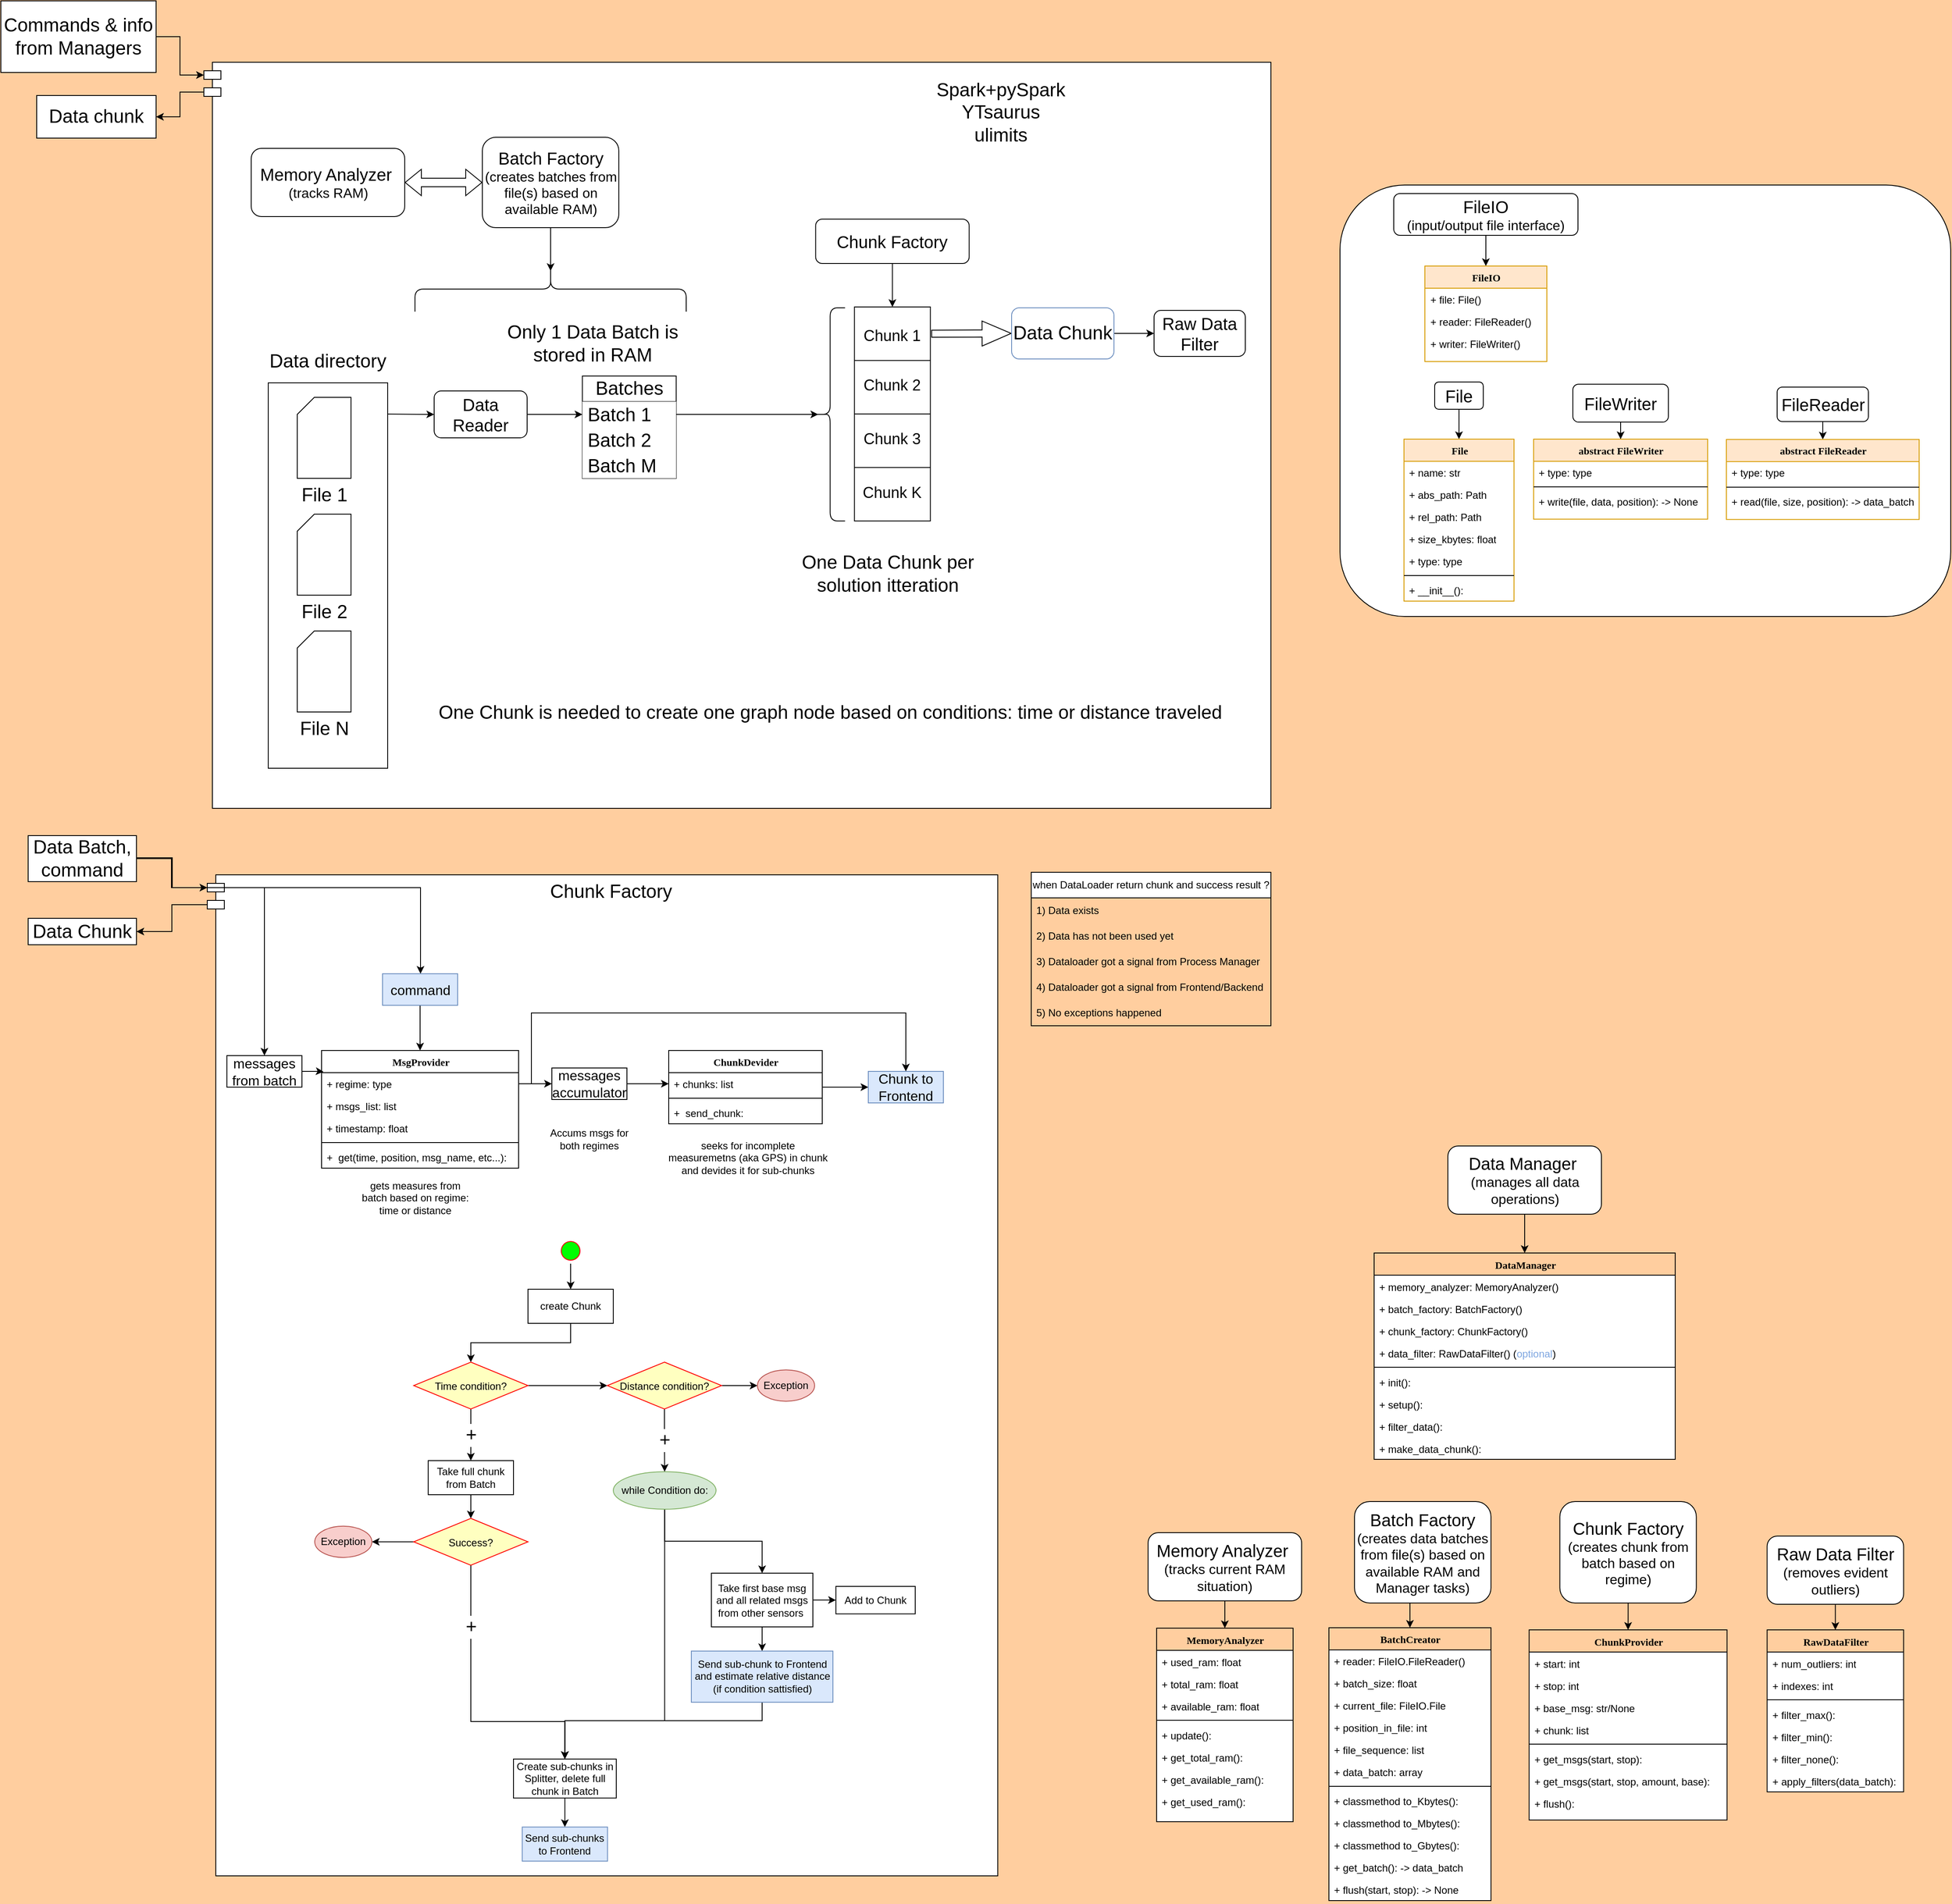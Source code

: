 <mxfile version="21.1.2" type="device">
  <diagram name="Page-1" id="9f46799a-70d6-7492-0946-bef42562c5a5">
    <mxGraphModel dx="6105" dy="1410" grid="0" gridSize="10" guides="1" tooltips="1" connect="1" arrows="1" fold="1" page="1" pageScale="1" pageWidth="1100" pageHeight="850" background="#FFCE9F" math="0" shadow="0">
      <root>
        <mxCell id="0" />
        <mxCell id="1" parent="0" />
        <mxCell id="U7_jPe6CuGnI9PTVLj4C-52" value="&lt;font style=&quot;font-size: 22px;&quot;&gt;Chunk Factory&lt;/font&gt;" style="shape=module;align=left;spacingLeft=20;align=center;verticalAlign=top;whiteSpace=wrap;html=1;" parent="1" vertex="1">
          <mxGeometry x="-1903" y="1911" width="926.75" height="1174" as="geometry" />
        </mxCell>
        <mxCell id="ocK-KpDrbQQQFr26P3qb-122" style="edgeStyle=orthogonalEdgeStyle;rounded=0;orthogonalLoop=1;jettySize=auto;html=1;entryX=0.5;entryY=0;entryDx=0;entryDy=0;" parent="1" source="ocK-KpDrbQQQFr26P3qb-110" target="ocK-KpDrbQQQFr26P3qb-99" edge="1">
          <mxGeometry relative="1" as="geometry" />
        </mxCell>
        <mxCell id="ocK-KpDrbQQQFr26P3qb-126" style="edgeStyle=orthogonalEdgeStyle;rounded=0;orthogonalLoop=1;jettySize=auto;html=1;entryX=0.5;entryY=0;entryDx=0;entryDy=0;" parent="1" source="ocK-KpDrbQQQFr26P3qb-110" target="ocK-KpDrbQQQFr26P3qb-93" edge="1">
          <mxGeometry relative="1" as="geometry">
            <Array as="points">
              <mxPoint x="-1367" y="2903" />
              <mxPoint x="-1484" y="2903" />
            </Array>
          </mxGeometry>
        </mxCell>
        <mxCell id="ocK-KpDrbQQQFr26P3qb-110" value="while Condition do:" style="ellipse;whiteSpace=wrap;html=1;strokeColor=#82b366;fillColor=#d5e8d4;" parent="1" vertex="1">
          <mxGeometry x="-1427" y="2611" width="120.5" height="44" as="geometry" />
        </mxCell>
        <mxCell id="U7_jPe6CuGnI9PTVLj4C-58" style="edgeStyle=orthogonalEdgeStyle;rounded=0;orthogonalLoop=1;jettySize=auto;html=1;exitX=0;exitY=0;exitDx=0;exitDy=35;exitPerimeter=0;entryX=1;entryY=0.5;entryDx=0;entryDy=0;" parent="1" source="U7_jPe6CuGnI9PTVLj4C-52" target="U7_jPe6CuGnI9PTVLj4C-57" edge="1">
          <mxGeometry relative="1" as="geometry" />
        </mxCell>
        <mxCell id="U7_jPe6CuGnI9PTVLj4C-39" value="" style="rounded=1;whiteSpace=wrap;html=1;" parent="1" vertex="1">
          <mxGeometry x="-575" y="1102" width="716" height="506" as="geometry" />
        </mxCell>
        <mxCell id="U7_jPe6CuGnI9PTVLj4C-19" style="edgeStyle=orthogonalEdgeStyle;rounded=0;orthogonalLoop=1;jettySize=auto;html=1;entryX=0.5;entryY=0;entryDx=0;entryDy=0;" parent="1" source="U7_jPe6CuGnI9PTVLj4C-12" target="U7_jPe6CuGnI9PTVLj4C-13" edge="1">
          <mxGeometry relative="1" as="geometry" />
        </mxCell>
        <mxCell id="U7_jPe6CuGnI9PTVLj4C-12" value="&lt;font style=&quot;&quot;&gt;&lt;span style=&quot;font-size: 20px;&quot;&gt;FileIO&lt;br&gt;&lt;/span&gt;&lt;font style=&quot;font-size: 16px;&quot;&gt;(input/output file interface)&lt;/font&gt;&lt;br&gt;&lt;/font&gt;" style="rounded=1;whiteSpace=wrap;html=1;" parent="1" vertex="1">
          <mxGeometry x="-512" y="1112" width="216" height="49" as="geometry" />
        </mxCell>
        <mxCell id="_LQi3goQdABTxO5C51Vf-141" style="edgeStyle=orthogonalEdgeStyle;rounded=0;orthogonalLoop=1;jettySize=auto;html=1;exitX=0;exitY=0;exitDx=0;exitDy=35;exitPerimeter=0;entryX=1;entryY=0.5;entryDx=0;entryDy=0;" parent="1" source="_LQi3goQdABTxO5C51Vf-139" target="_LQi3goQdABTxO5C51Vf-29" edge="1">
          <mxGeometry relative="1" as="geometry" />
        </mxCell>
        <mxCell id="_LQi3goQdABTxO5C51Vf-139" value="" style="shape=module;align=left;spacingLeft=20;align=center;verticalAlign=top;whiteSpace=wrap;html=1;" parent="1" vertex="1">
          <mxGeometry x="-1907" y="958" width="1251" height="875" as="geometry" />
        </mxCell>
        <mxCell id="_LQi3goQdABTxO5C51Vf-115" value="" style="rounded=0;whiteSpace=wrap;html=1;" parent="1" vertex="1">
          <mxGeometry x="-1831.5" y="1334" width="140" height="452" as="geometry" />
        </mxCell>
        <mxCell id="cgtKHkuM48J9Ty5OMgtg-42" style="edgeStyle=orthogonalEdgeStyle;rounded=0;orthogonalLoop=1;jettySize=auto;html=1;exitX=0.5;exitY=1;exitDx=0;exitDy=0;entryX=0.5;entryY=0;entryDx=0;entryDy=0;" parent="1" source="lU-VyZ4p-aKHjOAaM008-3" target="cgtKHkuM48J9Ty5OMgtg-26" edge="1">
          <mxGeometry relative="1" as="geometry" />
        </mxCell>
        <mxCell id="lU-VyZ4p-aKHjOAaM008-3" value="&lt;font style=&quot;&quot;&gt;&lt;span style=&quot;font-size: 20px;&quot;&gt;Batch Factory&lt;/span&gt;&lt;br&gt;&lt;font style=&quot;font-size: 16px;&quot;&gt;(creates data batches from file(s) based on available RAM and Manager tasks)&lt;/font&gt;&lt;br&gt;&lt;/font&gt;" style="rounded=1;whiteSpace=wrap;html=1;" parent="1" vertex="1">
          <mxGeometry x="-558" y="2646" width="160" height="119" as="geometry" />
        </mxCell>
        <mxCell id="cgtKHkuM48J9Ty5OMgtg-14" style="edgeStyle=orthogonalEdgeStyle;rounded=0;orthogonalLoop=1;jettySize=auto;html=1;exitX=0.5;exitY=1;exitDx=0;exitDy=0;entryX=0.5;entryY=0;entryDx=0;entryDy=0;" parent="1" source="lU-VyZ4p-aKHjOAaM008-4" target="cgtKHkuM48J9Ty5OMgtg-1" edge="1">
          <mxGeometry relative="1" as="geometry" />
        </mxCell>
        <mxCell id="lU-VyZ4p-aKHjOAaM008-4" value="&lt;font style=&quot;&quot;&gt;&lt;span style=&quot;font-size: 20px;&quot;&gt;Memory Analyzer&amp;nbsp;&lt;/span&gt;&lt;br&gt;&lt;font style=&quot;font-size: 16px;&quot;&gt;(tracks current RAM situation)&lt;/font&gt;&lt;br&gt;&lt;/font&gt;" style="rounded=1;whiteSpace=wrap;html=1;" parent="1" vertex="1">
          <mxGeometry x="-800" y="2682.5" width="180" height="80" as="geometry" />
        </mxCell>
        <mxCell id="cgtKHkuM48J9Ty5OMgtg-24" style="edgeStyle=orthogonalEdgeStyle;rounded=0;orthogonalLoop=1;jettySize=auto;html=1;exitX=0.5;exitY=1;exitDx=0;exitDy=0;entryX=0.5;entryY=0;entryDx=0;entryDy=0;" parent="1" source="lU-VyZ4p-aKHjOAaM008-6" target="cgtKHkuM48J9Ty5OMgtg-15" edge="1">
          <mxGeometry relative="1" as="geometry" />
        </mxCell>
        <mxCell id="lU-VyZ4p-aKHjOAaM008-6" value="&lt;font style=&quot;&quot;&gt;&lt;span style=&quot;font-size: 20px;&quot;&gt;Raw Data Filter&lt;/span&gt;&lt;br&gt;&lt;font style=&quot;font-size: 16px;&quot;&gt;(removes evident outliers)&lt;/font&gt;&lt;br&gt;&lt;/font&gt;" style="rounded=1;whiteSpace=wrap;html=1;" parent="1" vertex="1">
          <mxGeometry x="-74.25" y="2686.5" width="160" height="80" as="geometry" />
        </mxCell>
        <mxCell id="cgtKHkuM48J9Ty5OMgtg-1" value="MemoryAnalyzer" style="swimlane;html=1;fontStyle=1;align=center;verticalAlign=top;childLayout=stackLayout;horizontal=1;startSize=26;horizontalStack=0;resizeParent=1;resizeLast=0;collapsible=1;marginBottom=0;swimlaneFillColor=#ffffff;rounded=0;shadow=0;comic=0;labelBackgroundColor=none;strokeWidth=1;fillColor=none;fontFamily=Verdana;fontSize=12" parent="1" vertex="1">
          <mxGeometry x="-790" y="2794.5" width="160" height="227" as="geometry" />
        </mxCell>
        <mxCell id="cgtKHkuM48J9Ty5OMgtg-2" value="+ used_ram: float" style="text;html=1;strokeColor=none;fillColor=none;align=left;verticalAlign=top;spacingLeft=4;spacingRight=4;whiteSpace=wrap;overflow=hidden;rotatable=0;points=[[0,0.5],[1,0.5]];portConstraint=eastwest;" parent="cgtKHkuM48J9Ty5OMgtg-1" vertex="1">
          <mxGeometry y="26" width="160" height="26" as="geometry" />
        </mxCell>
        <mxCell id="cgtKHkuM48J9Ty5OMgtg-3" value="+ total_ram: float" style="text;html=1;strokeColor=none;fillColor=none;align=left;verticalAlign=top;spacingLeft=4;spacingRight=4;whiteSpace=wrap;overflow=hidden;rotatable=0;points=[[0,0.5],[1,0.5]];portConstraint=eastwest;" parent="cgtKHkuM48J9Ty5OMgtg-1" vertex="1">
          <mxGeometry y="52" width="160" height="26" as="geometry" />
        </mxCell>
        <mxCell id="cgtKHkuM48J9Ty5OMgtg-4" value="+ available_ram: float" style="text;html=1;strokeColor=none;fillColor=none;align=left;verticalAlign=top;spacingLeft=4;spacingRight=4;whiteSpace=wrap;overflow=hidden;rotatable=0;points=[[0,0.5],[1,0.5]];portConstraint=eastwest;" parent="cgtKHkuM48J9Ty5OMgtg-1" vertex="1">
          <mxGeometry y="78" width="160" height="26" as="geometry" />
        </mxCell>
        <mxCell id="cgtKHkuM48J9Ty5OMgtg-7" value="" style="line;html=1;strokeWidth=1;fillColor=none;align=left;verticalAlign=middle;spacingTop=-1;spacingLeft=3;spacingRight=3;rotatable=0;labelPosition=right;points=[];portConstraint=eastwest;" parent="cgtKHkuM48J9Ty5OMgtg-1" vertex="1">
          <mxGeometry y="104" width="160" height="8" as="geometry" />
        </mxCell>
        <mxCell id="cgtKHkuM48J9Ty5OMgtg-8" value="+ update():" style="text;html=1;strokeColor=none;fillColor=none;align=left;verticalAlign=top;spacingLeft=4;spacingRight=4;whiteSpace=wrap;overflow=hidden;rotatable=0;points=[[0,0.5],[1,0.5]];portConstraint=eastwest;" parent="cgtKHkuM48J9Ty5OMgtg-1" vertex="1">
          <mxGeometry y="112" width="160" height="26" as="geometry" />
        </mxCell>
        <mxCell id="cgtKHkuM48J9Ty5OMgtg-9" value="+ get_total_ram():" style="text;html=1;strokeColor=none;fillColor=none;align=left;verticalAlign=top;spacingLeft=4;spacingRight=4;whiteSpace=wrap;overflow=hidden;rotatable=0;points=[[0,0.5],[1,0.5]];portConstraint=eastwest;" parent="cgtKHkuM48J9Ty5OMgtg-1" vertex="1">
          <mxGeometry y="138" width="160" height="26" as="geometry" />
        </mxCell>
        <mxCell id="cgtKHkuM48J9Ty5OMgtg-10" value="+ get_available_ram():" style="text;html=1;strokeColor=none;fillColor=none;align=left;verticalAlign=top;spacingLeft=4;spacingRight=4;whiteSpace=wrap;overflow=hidden;rotatable=0;points=[[0,0.5],[1,0.5]];portConstraint=eastwest;" parent="cgtKHkuM48J9Ty5OMgtg-1" vertex="1">
          <mxGeometry y="164" width="160" height="26" as="geometry" />
        </mxCell>
        <mxCell id="cgtKHkuM48J9Ty5OMgtg-11" value="+ get_used_ram():" style="text;html=1;strokeColor=none;fillColor=none;align=left;verticalAlign=top;spacingLeft=4;spacingRight=4;whiteSpace=wrap;overflow=hidden;rotatable=0;points=[[0,0.5],[1,0.5]];portConstraint=eastwest;" parent="cgtKHkuM48J9Ty5OMgtg-1" vertex="1">
          <mxGeometry y="190" width="160" height="26" as="geometry" />
        </mxCell>
        <mxCell id="cgtKHkuM48J9Ty5OMgtg-15" value="RawDataFilter" style="swimlane;html=1;fontStyle=1;align=center;verticalAlign=top;childLayout=stackLayout;horizontal=1;startSize=26;horizontalStack=0;resizeParent=1;resizeLast=0;collapsible=1;marginBottom=0;swimlaneFillColor=#ffffff;rounded=0;shadow=0;comic=0;labelBackgroundColor=none;strokeWidth=1;fillColor=none;fontFamily=Verdana;fontSize=12" parent="1" vertex="1">
          <mxGeometry x="-74.25" y="2796.5" width="160" height="190" as="geometry" />
        </mxCell>
        <mxCell id="cgtKHkuM48J9Ty5OMgtg-16" value="+ num_outliers: int" style="text;html=1;strokeColor=none;fillColor=none;align=left;verticalAlign=top;spacingLeft=4;spacingRight=4;whiteSpace=wrap;overflow=hidden;rotatable=0;points=[[0,0.5],[1,0.5]];portConstraint=eastwest;" parent="cgtKHkuM48J9Ty5OMgtg-15" vertex="1">
          <mxGeometry y="26" width="160" height="26" as="geometry" />
        </mxCell>
        <mxCell id="DAQNkXUYjtsXxi17LZvh-25" value="+ indexes: int" style="text;html=1;strokeColor=none;fillColor=none;align=left;verticalAlign=top;spacingLeft=4;spacingRight=4;whiteSpace=wrap;overflow=hidden;rotatable=0;points=[[0,0.5],[1,0.5]];portConstraint=eastwest;" parent="cgtKHkuM48J9Ty5OMgtg-15" vertex="1">
          <mxGeometry y="52" width="160" height="26" as="geometry" />
        </mxCell>
        <mxCell id="cgtKHkuM48J9Ty5OMgtg-19" value="" style="line;html=1;strokeWidth=1;fillColor=none;align=left;verticalAlign=middle;spacingTop=-1;spacingLeft=3;spacingRight=3;rotatable=0;labelPosition=right;points=[];portConstraint=eastwest;" parent="cgtKHkuM48J9Ty5OMgtg-15" vertex="1">
          <mxGeometry y="78" width="160" height="8" as="geometry" />
        </mxCell>
        <mxCell id="cgtKHkuM48J9Ty5OMgtg-20" value="+ filter_max():" style="text;html=1;strokeColor=none;fillColor=none;align=left;verticalAlign=top;spacingLeft=4;spacingRight=4;whiteSpace=wrap;overflow=hidden;rotatable=0;points=[[0,0.5],[1,0.5]];portConstraint=eastwest;" parent="cgtKHkuM48J9Ty5OMgtg-15" vertex="1">
          <mxGeometry y="86" width="160" height="26" as="geometry" />
        </mxCell>
        <mxCell id="cgtKHkuM48J9Ty5OMgtg-21" value="+ filter_min():" style="text;html=1;strokeColor=none;fillColor=none;align=left;verticalAlign=top;spacingLeft=4;spacingRight=4;whiteSpace=wrap;overflow=hidden;rotatable=0;points=[[0,0.5],[1,0.5]];portConstraint=eastwest;" parent="cgtKHkuM48J9Ty5OMgtg-15" vertex="1">
          <mxGeometry y="112" width="160" height="26" as="geometry" />
        </mxCell>
        <mxCell id="cgtKHkuM48J9Ty5OMgtg-22" value="+ filter_none():" style="text;html=1;strokeColor=none;fillColor=none;align=left;verticalAlign=top;spacingLeft=4;spacingRight=4;whiteSpace=wrap;overflow=hidden;rotatable=0;points=[[0,0.5],[1,0.5]];portConstraint=eastwest;" parent="cgtKHkuM48J9Ty5OMgtg-15" vertex="1">
          <mxGeometry y="138" width="160" height="26" as="geometry" />
        </mxCell>
        <mxCell id="U7_jPe6CuGnI9PTVLj4C-41" value="+ apply_filters(data_batch):" style="text;html=1;strokeColor=none;fillColor=none;align=left;verticalAlign=top;spacingLeft=4;spacingRight=4;whiteSpace=wrap;overflow=hidden;rotatable=0;points=[[0,0.5],[1,0.5]];portConstraint=eastwest;" parent="cgtKHkuM48J9Ty5OMgtg-15" vertex="1">
          <mxGeometry y="164" width="160" height="26" as="geometry" />
        </mxCell>
        <mxCell id="cgtKHkuM48J9Ty5OMgtg-26" value="BatchCreator" style="swimlane;html=1;fontStyle=1;align=center;verticalAlign=top;childLayout=stackLayout;horizontal=1;startSize=26;horizontalStack=0;resizeParent=1;resizeLast=0;collapsible=1;marginBottom=0;swimlaneFillColor=#ffffff;rounded=0;shadow=0;comic=0;labelBackgroundColor=none;strokeWidth=1;fillColor=none;fontFamily=Verdana;fontSize=12" parent="1" vertex="1">
          <mxGeometry x="-588" y="2794" width="190" height="320" as="geometry" />
        </mxCell>
        <mxCell id="cgtKHkuM48J9Ty5OMgtg-27" value="+ reader: FileIO.FileReader()" style="text;html=1;strokeColor=none;fillColor=none;align=left;verticalAlign=top;spacingLeft=4;spacingRight=4;whiteSpace=wrap;overflow=hidden;rotatable=0;points=[[0,0.5],[1,0.5]];portConstraint=eastwest;" parent="cgtKHkuM48J9Ty5OMgtg-26" vertex="1">
          <mxGeometry y="26" width="190" height="26" as="geometry" />
        </mxCell>
        <mxCell id="cgtKHkuM48J9Ty5OMgtg-29" value="+ batch_size: float" style="text;html=1;strokeColor=none;fillColor=none;align=left;verticalAlign=top;spacingLeft=4;spacingRight=4;whiteSpace=wrap;overflow=hidden;rotatable=0;points=[[0,0.5],[1,0.5]];portConstraint=eastwest;" parent="cgtKHkuM48J9Ty5OMgtg-26" vertex="1">
          <mxGeometry y="52" width="190" height="26" as="geometry" />
        </mxCell>
        <mxCell id="U7_jPe6CuGnI9PTVLj4C-1" value="+ current_file: FileIO.File" style="text;html=1;strokeColor=none;fillColor=none;align=left;verticalAlign=top;spacingLeft=4;spacingRight=4;whiteSpace=wrap;overflow=hidden;rotatable=0;points=[[0,0.5],[1,0.5]];portConstraint=eastwest;" parent="cgtKHkuM48J9Ty5OMgtg-26" vertex="1">
          <mxGeometry y="78" width="190" height="26" as="geometry" />
        </mxCell>
        <mxCell id="U7_jPe6CuGnI9PTVLj4C-3" value="+ position_in_file: int" style="text;html=1;strokeColor=none;fillColor=none;align=left;verticalAlign=top;spacingLeft=4;spacingRight=4;whiteSpace=wrap;overflow=hidden;rotatable=0;points=[[0,0.5],[1,0.5]];portConstraint=eastwest;" parent="cgtKHkuM48J9Ty5OMgtg-26" vertex="1">
          <mxGeometry y="104" width="190" height="26" as="geometry" />
        </mxCell>
        <mxCell id="U7_jPe6CuGnI9PTVLj4C-8" value="+ file_sequence: list" style="text;html=1;strokeColor=none;fillColor=none;align=left;verticalAlign=top;spacingLeft=4;spacingRight=4;whiteSpace=wrap;overflow=hidden;rotatable=0;points=[[0,0.5],[1,0.5]];portConstraint=eastwest;" parent="cgtKHkuM48J9Ty5OMgtg-26" vertex="1">
          <mxGeometry y="130" width="190" height="26" as="geometry" />
        </mxCell>
        <mxCell id="U7_jPe6CuGnI9PTVLj4C-42" value="+ data_batch: array&amp;nbsp;" style="text;html=1;strokeColor=none;fillColor=none;align=left;verticalAlign=top;spacingLeft=4;spacingRight=4;whiteSpace=wrap;overflow=hidden;rotatable=0;points=[[0,0.5],[1,0.5]];portConstraint=eastwest;" parent="cgtKHkuM48J9Ty5OMgtg-26" vertex="1">
          <mxGeometry y="156" width="190" height="26" as="geometry" />
        </mxCell>
        <mxCell id="cgtKHkuM48J9Ty5OMgtg-30" value="" style="line;html=1;strokeWidth=1;fillColor=none;align=left;verticalAlign=middle;spacingTop=-1;spacingLeft=3;spacingRight=3;rotatable=0;labelPosition=right;points=[];portConstraint=eastwest;" parent="cgtKHkuM48J9Ty5OMgtg-26" vertex="1">
          <mxGeometry y="182" width="190" height="8" as="geometry" />
        </mxCell>
        <mxCell id="U7_jPe6CuGnI9PTVLj4C-4" value="+ classmethod to_Kbytes():" style="text;html=1;strokeColor=none;fillColor=none;align=left;verticalAlign=top;spacingLeft=4;spacingRight=4;whiteSpace=wrap;overflow=hidden;rotatable=0;points=[[0,0.5],[1,0.5]];portConstraint=eastwest;" parent="cgtKHkuM48J9Ty5OMgtg-26" vertex="1">
          <mxGeometry y="190" width="190" height="26" as="geometry" />
        </mxCell>
        <mxCell id="U7_jPe6CuGnI9PTVLj4C-5" value="+ classmethod&amp;nbsp;to_Mbytes():" style="text;html=1;strokeColor=none;fillColor=none;align=left;verticalAlign=top;spacingLeft=4;spacingRight=4;whiteSpace=wrap;overflow=hidden;rotatable=0;points=[[0,0.5],[1,0.5]];portConstraint=eastwest;" parent="cgtKHkuM48J9Ty5OMgtg-26" vertex="1">
          <mxGeometry y="216" width="190" height="26" as="geometry" />
        </mxCell>
        <mxCell id="U7_jPe6CuGnI9PTVLj4C-6" value="+ classmethod&amp;nbsp;to_Gbytes():" style="text;html=1;strokeColor=none;fillColor=none;align=left;verticalAlign=top;spacingLeft=4;spacingRight=4;whiteSpace=wrap;overflow=hidden;rotatable=0;points=[[0,0.5],[1,0.5]];portConstraint=eastwest;" parent="cgtKHkuM48J9Ty5OMgtg-26" vertex="1">
          <mxGeometry y="242" width="190" height="26" as="geometry" />
        </mxCell>
        <mxCell id="DAQNkXUYjtsXxi17LZvh-26" value="+ get_batch(): -&amp;gt; data_batch" style="text;html=1;strokeColor=none;fillColor=none;align=left;verticalAlign=top;spacingLeft=4;spacingRight=4;whiteSpace=wrap;overflow=hidden;rotatable=0;points=[[0,0.5],[1,0.5]];portConstraint=eastwest;" parent="cgtKHkuM48J9Ty5OMgtg-26" vertex="1">
          <mxGeometry y="268" width="190" height="26" as="geometry" />
        </mxCell>
        <mxCell id="U7_jPe6CuGnI9PTVLj4C-40" value="+ flush(start, stop): -&amp;gt; None" style="text;html=1;strokeColor=none;fillColor=none;align=left;verticalAlign=top;spacingLeft=4;spacingRight=4;whiteSpace=wrap;overflow=hidden;rotatable=0;points=[[0,0.5],[1,0.5]];portConstraint=eastwest;" parent="cgtKHkuM48J9Ty5OMgtg-26" vertex="1">
          <mxGeometry y="294" width="190" height="26" as="geometry" />
        </mxCell>
        <mxCell id="_LQi3goQdABTxO5C51Vf-140" style="edgeStyle=orthogonalEdgeStyle;rounded=0;orthogonalLoop=1;jettySize=auto;html=1;entryX=0;entryY=0;entryDx=0;entryDy=15;entryPerimeter=0;" parent="1" source="_LQi3goQdABTxO5C51Vf-28" target="_LQi3goQdABTxO5C51Vf-139" edge="1">
          <mxGeometry relative="1" as="geometry" />
        </mxCell>
        <mxCell id="_LQi3goQdABTxO5C51Vf-28" value="&lt;font style=&quot;font-size: 22px;&quot;&gt;Commands &amp;amp; info from Managers&lt;/font&gt;" style="html=1;whiteSpace=wrap;" parent="1" vertex="1">
          <mxGeometry x="-2145" y="886" width="182" height="84" as="geometry" />
        </mxCell>
        <mxCell id="_LQi3goQdABTxO5C51Vf-29" value="&lt;font style=&quot;font-size: 22px;&quot;&gt;Data chunk&lt;/font&gt;" style="html=1;whiteSpace=wrap;" parent="1" vertex="1">
          <mxGeometry x="-2103" y="997" width="140" height="50" as="geometry" />
        </mxCell>
        <mxCell id="_LQi3goQdABTxO5C51Vf-32" value="when DataLoader return chunk and success result ?" style="swimlane;fontStyle=0;childLayout=stackLayout;horizontal=1;startSize=30;horizontalStack=0;resizeParent=1;resizeParentMax=0;resizeLast=0;collapsible=1;marginBottom=0;whiteSpace=wrap;html=1;" parent="1" vertex="1">
          <mxGeometry x="-937" y="1908" width="281" height="180" as="geometry" />
        </mxCell>
        <mxCell id="_LQi3goQdABTxO5C51Vf-33" value="1) Data exists" style="text;strokeColor=none;fillColor=none;align=left;verticalAlign=middle;spacingLeft=4;spacingRight=4;overflow=hidden;points=[[0,0.5],[1,0.5]];portConstraint=eastwest;rotatable=0;whiteSpace=wrap;html=1;" parent="_LQi3goQdABTxO5C51Vf-32" vertex="1">
          <mxGeometry y="30" width="281" height="30" as="geometry" />
        </mxCell>
        <mxCell id="_LQi3goQdABTxO5C51Vf-34" value="2) Data has not been used yet" style="text;strokeColor=none;fillColor=none;align=left;verticalAlign=middle;spacingLeft=4;spacingRight=4;overflow=hidden;points=[[0,0.5],[1,0.5]];portConstraint=eastwest;rotatable=0;whiteSpace=wrap;html=1;" parent="_LQi3goQdABTxO5C51Vf-32" vertex="1">
          <mxGeometry y="60" width="281" height="30" as="geometry" />
        </mxCell>
        <mxCell id="_LQi3goQdABTxO5C51Vf-36" value="3) Dataloader got a signal from Process Manager" style="text;strokeColor=none;fillColor=none;align=left;verticalAlign=middle;spacingLeft=4;spacingRight=4;overflow=hidden;points=[[0,0.5],[1,0.5]];portConstraint=eastwest;rotatable=0;whiteSpace=wrap;html=1;" parent="_LQi3goQdABTxO5C51Vf-32" vertex="1">
          <mxGeometry y="90" width="281" height="30" as="geometry" />
        </mxCell>
        <mxCell id="_LQi3goQdABTxO5C51Vf-38" value="4) Dataloader got a signal from Frontend/Backend" style="text;strokeColor=none;fillColor=none;align=left;verticalAlign=middle;spacingLeft=4;spacingRight=4;overflow=hidden;points=[[0,0.5],[1,0.5]];portConstraint=eastwest;rotatable=0;whiteSpace=wrap;html=1;" parent="_LQi3goQdABTxO5C51Vf-32" vertex="1">
          <mxGeometry y="120" width="281" height="30" as="geometry" />
        </mxCell>
        <mxCell id="_LQi3goQdABTxO5C51Vf-39" value="5) No exceptions happened" style="text;strokeColor=none;fillColor=none;align=left;verticalAlign=middle;spacingLeft=4;spacingRight=4;overflow=hidden;points=[[0,0.5],[1,0.5]];portConstraint=eastwest;rotatable=0;whiteSpace=wrap;html=1;" parent="_LQi3goQdABTxO5C51Vf-32" vertex="1">
          <mxGeometry y="150" width="281" height="30" as="geometry" />
        </mxCell>
        <mxCell id="_LQi3goQdABTxO5C51Vf-51" style="edgeStyle=orthogonalEdgeStyle;rounded=0;orthogonalLoop=1;jettySize=auto;html=1;entryX=0.5;entryY=0;entryDx=0;entryDy=0;" parent="1" source="_LQi3goQdABTxO5C51Vf-41" target="_LQi3goQdABTxO5C51Vf-42" edge="1">
          <mxGeometry relative="1" as="geometry" />
        </mxCell>
        <mxCell id="_LQi3goQdABTxO5C51Vf-41" value="&lt;font style=&quot;&quot;&gt;&lt;span style=&quot;font-size: 20px;&quot;&gt;FileReader&lt;/span&gt;&lt;br&gt;&lt;/font&gt;" style="rounded=1;whiteSpace=wrap;html=1;" parent="1" vertex="1">
          <mxGeometry x="-62.5" y="1339" width="107" height="40.41" as="geometry" />
        </mxCell>
        <mxCell id="_LQi3goQdABTxO5C51Vf-42" value="abstract FileReader" style="swimlane;html=1;fontStyle=1;align=center;verticalAlign=top;childLayout=stackLayout;horizontal=1;startSize=26;horizontalStack=0;resizeParent=1;resizeLast=0;collapsible=1;marginBottom=0;swimlaneFillColor=#ffffff;rounded=0;shadow=0;comic=0;labelBackgroundColor=none;strokeWidth=1;fillColor=#ffe6cc;fontFamily=Verdana;fontSize=12;strokeColor=#d79b00;" parent="1" vertex="1">
          <mxGeometry x="-122" y="1400.41" width="226" height="93.82" as="geometry" />
        </mxCell>
        <mxCell id="U7_jPe6CuGnI9PTVLj4C-7" value="+ type: type" style="text;html=1;strokeColor=none;fillColor=none;align=left;verticalAlign=top;spacingLeft=4;spacingRight=4;whiteSpace=wrap;overflow=hidden;rotatable=0;points=[[0,0.5],[1,0.5]];portConstraint=eastwest;" parent="_LQi3goQdABTxO5C51Vf-42" vertex="1">
          <mxGeometry y="26" width="226" height="26" as="geometry" />
        </mxCell>
        <mxCell id="_LQi3goQdABTxO5C51Vf-46" value="" style="line;html=1;strokeWidth=1;fillColor=none;align=left;verticalAlign=middle;spacingTop=-1;spacingLeft=3;spacingRight=3;rotatable=0;labelPosition=right;points=[];portConstraint=eastwest;" parent="_LQi3goQdABTxO5C51Vf-42" vertex="1">
          <mxGeometry y="52" width="226" height="8" as="geometry" />
        </mxCell>
        <mxCell id="_LQi3goQdABTxO5C51Vf-47" value="+ read(file, size, position): -&amp;gt; data_batch" style="text;html=1;strokeColor=none;fillColor=none;align=left;verticalAlign=top;spacingLeft=4;spacingRight=4;whiteSpace=wrap;overflow=hidden;rotatable=0;points=[[0,0.5],[1,0.5]];portConstraint=eastwest;" parent="_LQi3goQdABTxO5C51Vf-42" vertex="1">
          <mxGeometry y="60" width="226" height="26" as="geometry" />
        </mxCell>
        <mxCell id="_LQi3goQdABTxO5C51Vf-53" value="&lt;font style=&quot;font-size: 22px;&quot;&gt;File 1&lt;/font&gt;" style="verticalLabelPosition=bottom;verticalAlign=top;html=1;shape=card;whiteSpace=wrap;size=20;arcSize=12;" parent="1" vertex="1">
          <mxGeometry x="-1797.5" y="1351" width="63" height="95" as="geometry" />
        </mxCell>
        <mxCell id="_LQi3goQdABTxO5C51Vf-54" value="&lt;font style=&quot;font-size: 22px;&quot;&gt;File 2&lt;/font&gt;" style="verticalLabelPosition=bottom;verticalAlign=top;html=1;shape=card;whiteSpace=wrap;size=20;arcSize=12;" parent="1" vertex="1">
          <mxGeometry x="-1797.5" y="1488" width="63" height="95" as="geometry" />
        </mxCell>
        <mxCell id="_LQi3goQdABTxO5C51Vf-55" value="&lt;font style=&quot;font-size: 22px;&quot;&gt;File N&lt;/font&gt;" style="verticalLabelPosition=bottom;verticalAlign=top;html=1;shape=card;whiteSpace=wrap;size=20;arcSize=12;" parent="1" vertex="1">
          <mxGeometry x="-1797.5" y="1625" width="63" height="95" as="geometry" />
        </mxCell>
        <mxCell id="_LQi3goQdABTxO5C51Vf-60" value="&lt;font style=&quot;font-size: 22px;&quot;&gt;Data directory&lt;/font&gt;" style="text;html=1;strokeColor=none;fillColor=none;align=center;verticalAlign=middle;whiteSpace=wrap;rounded=0;" parent="1" vertex="1">
          <mxGeometry x="-1837" y="1294" width="151" height="30" as="geometry" />
        </mxCell>
        <mxCell id="_LQi3goQdABTxO5C51Vf-61" value="" style="rounded=0;whiteSpace=wrap;html=1;" parent="1" vertex="1">
          <mxGeometry x="-1144.25" y="1245" width="89" height="251" as="geometry" />
        </mxCell>
        <mxCell id="_LQi3goQdABTxO5C51Vf-72" value="&lt;span style=&quot;font-size: 22px;&quot;&gt;One Data Chunk per solution itteration&lt;/span&gt;" style="text;html=1;strokeColor=none;fillColor=none;align=center;verticalAlign=middle;whiteSpace=wrap;rounded=0;" parent="1" vertex="1">
          <mxGeometry x="-1221" y="1517" width="232" height="81" as="geometry" />
        </mxCell>
        <mxCell id="_LQi3goQdABTxO5C51Vf-76" value="" style="endArrow=none;html=1;rounded=0;exitX=0;exitY=0.25;exitDx=0;exitDy=0;entryX=1;entryY=0.25;entryDx=0;entryDy=0;" parent="1" source="_LQi3goQdABTxO5C51Vf-61" target="_LQi3goQdABTxO5C51Vf-61" edge="1">
          <mxGeometry width="50" height="50" relative="1" as="geometry">
            <mxPoint x="-1099.25" y="1096" as="sourcePoint" />
            <mxPoint x="-1049.25" y="1046" as="targetPoint" />
          </mxGeometry>
        </mxCell>
        <mxCell id="_LQi3goQdABTxO5C51Vf-78" value="" style="endArrow=none;html=1;rounded=0;exitX=0;exitY=0.75;exitDx=0;exitDy=0;entryX=1;entryY=0.75;entryDx=0;entryDy=0;" parent="1" source="_LQi3goQdABTxO5C51Vf-61" target="_LQi3goQdABTxO5C51Vf-61" edge="1">
          <mxGeometry width="50" height="50" relative="1" as="geometry">
            <mxPoint x="-1124.25" y="1328" as="sourcePoint" />
            <mxPoint x="-1035.25" y="1328" as="targetPoint" />
          </mxGeometry>
        </mxCell>
        <mxCell id="_LQi3goQdABTxO5C51Vf-79" value="" style="endArrow=none;html=1;rounded=0;exitX=0;exitY=0.5;exitDx=0;exitDy=0;entryX=1;entryY=0.5;entryDx=0;entryDy=0;" parent="1" source="_LQi3goQdABTxO5C51Vf-61" target="_LQi3goQdABTxO5C51Vf-61" edge="1">
          <mxGeometry width="50" height="50" relative="1" as="geometry">
            <mxPoint x="-1114.25" y="1338" as="sourcePoint" />
            <mxPoint x="-1025.25" y="1338" as="targetPoint" />
          </mxGeometry>
        </mxCell>
        <mxCell id="_LQi3goQdABTxO5C51Vf-80" value="&lt;font style=&quot;font-size: 18px;&quot;&gt;Chunk 1&lt;/font&gt;" style="text;html=1;strokeColor=none;fillColor=none;align=center;verticalAlign=middle;whiteSpace=wrap;rounded=0;" parent="1" vertex="1">
          <mxGeometry x="-1135.75" y="1264" width="72" height="30" as="geometry" />
        </mxCell>
        <mxCell id="_LQi3goQdABTxO5C51Vf-81" value="&lt;font style=&quot;font-size: 18px;&quot;&gt;Chunk 2&lt;/font&gt;" style="text;html=1;strokeColor=none;fillColor=none;align=center;verticalAlign=middle;whiteSpace=wrap;rounded=0;" parent="1" vertex="1">
          <mxGeometry x="-1135.75" y="1322" width="72" height="30" as="geometry" />
        </mxCell>
        <mxCell id="_LQi3goQdABTxO5C51Vf-82" value="&lt;font style=&quot;font-size: 18px;&quot;&gt;Chunk 3&lt;/font&gt;" style="text;html=1;strokeColor=none;fillColor=none;align=center;verticalAlign=middle;whiteSpace=wrap;rounded=0;" parent="1" vertex="1">
          <mxGeometry x="-1135.75" y="1385" width="72" height="30" as="geometry" />
        </mxCell>
        <mxCell id="_LQi3goQdABTxO5C51Vf-83" value="&lt;font style=&quot;font-size: 18px;&quot;&gt;Chunk K&lt;/font&gt;" style="text;html=1;strokeColor=none;fillColor=none;align=center;verticalAlign=middle;whiteSpace=wrap;rounded=0;" parent="1" vertex="1">
          <mxGeometry x="-1135.75" y="1448" width="72" height="30" as="geometry" />
        </mxCell>
        <mxCell id="_LQi3goQdABTxO5C51Vf-102" value="&lt;font style=&quot;font-size: 22px;&quot;&gt;Batches&lt;/font&gt;" style="swimlane;fontStyle=0;childLayout=stackLayout;horizontal=1;startSize=30;horizontalStack=0;resizeParent=1;resizeParentMax=0;resizeLast=0;collapsible=1;marginBottom=0;whiteSpace=wrap;html=1;fillColor=none;" parent="1" vertex="1">
          <mxGeometry x="-1463.25" y="1326" width="110" height="120" as="geometry" />
        </mxCell>
        <mxCell id="_LQi3goQdABTxO5C51Vf-103" value="&lt;font style=&quot;font-size: 22px;&quot;&gt;Batch 1&lt;/font&gt;" style="text;strokeColor=none;fillColor=default;align=left;verticalAlign=middle;spacingLeft=4;spacingRight=4;overflow=hidden;points=[[0,0.5],[1,0.5]];portConstraint=eastwest;rotatable=0;whiteSpace=wrap;html=1;" parent="_LQi3goQdABTxO5C51Vf-102" vertex="1">
          <mxGeometry y="30" width="110" height="30" as="geometry" />
        </mxCell>
        <mxCell id="_LQi3goQdABTxO5C51Vf-104" value="&lt;span style=&quot;font-size: 22px;&quot;&gt;Batch 2&lt;/span&gt;" style="text;strokeColor=none;fillColor=default;align=left;verticalAlign=middle;spacingLeft=4;spacingRight=4;overflow=hidden;points=[[0,0.5],[1,0.5]];portConstraint=eastwest;rotatable=0;whiteSpace=wrap;html=1;" parent="_LQi3goQdABTxO5C51Vf-102" vertex="1">
          <mxGeometry y="60" width="110" height="30" as="geometry" />
        </mxCell>
        <mxCell id="_LQi3goQdABTxO5C51Vf-105" value="&lt;font style=&quot;font-size: 22px;&quot;&gt;Batch M&lt;/font&gt;" style="text;strokeColor=none;fillColor=default;align=left;verticalAlign=middle;spacingLeft=4;spacingRight=4;overflow=hidden;points=[[0,0.5],[1,0.5]];portConstraint=eastwest;rotatable=0;whiteSpace=wrap;html=1;" parent="_LQi3goQdABTxO5C51Vf-102" vertex="1">
          <mxGeometry y="90" width="110" height="30" as="geometry" />
        </mxCell>
        <mxCell id="_LQi3goQdABTxO5C51Vf-108" value="" style="endArrow=classic;html=1;rounded=0;exitX=1;exitY=0.5;exitDx=0;exitDy=0;exitPerimeter=0;entryX=0;entryY=0.5;entryDx=0;entryDy=0;" parent="1" source="_LQi3goQdABTxO5C51Vf-124" target="_LQi3goQdABTxO5C51Vf-103" edge="1">
          <mxGeometry width="50" height="50" relative="1" as="geometry">
            <mxPoint x="-1459.25" y="1159" as="sourcePoint" />
            <mxPoint x="-1409.25" y="1109" as="targetPoint" />
          </mxGeometry>
        </mxCell>
        <mxCell id="_LQi3goQdABTxO5C51Vf-109" value="" style="shape=curlyBracket;whiteSpace=wrap;html=1;rounded=1;labelPosition=left;verticalLabelPosition=middle;align=right;verticalAlign=middle;" parent="1" vertex="1">
          <mxGeometry x="-1190.25" y="1246" width="35" height="250" as="geometry" />
        </mxCell>
        <mxCell id="_LQi3goQdABTxO5C51Vf-111" value="&lt;font style=&quot;font-size: 22px;&quot;&gt;Only 1 Data Batch is stored in RAM&lt;/font&gt;" style="text;html=1;strokeColor=none;fillColor=none;align=center;verticalAlign=middle;whiteSpace=wrap;rounded=0;" parent="1" vertex="1">
          <mxGeometry x="-1569" y="1273" width="235.75" height="30" as="geometry" />
        </mxCell>
        <mxCell id="_LQi3goQdABTxO5C51Vf-116" value="&lt;span style=&quot;font-size: 22px;&quot;&gt;One Chunk is needed to create one graph node based on conditions: time or distance traveled&lt;/span&gt;" style="text;html=1;strokeColor=none;fillColor=none;align=center;verticalAlign=middle;whiteSpace=wrap;rounded=0;" parent="1" vertex="1">
          <mxGeometry x="-1656.25" y="1678.18" width="967" height="86" as="geometry" />
        </mxCell>
        <mxCell id="_LQi3goQdABTxO5C51Vf-122" value="&lt;font style=&quot;&quot;&gt;&lt;span style=&quot;font-size: 20px;&quot;&gt;Memory Analyzer&amp;nbsp;&lt;/span&gt;&lt;br&gt;&lt;font style=&quot;font-size: 16px;&quot;&gt;(tracks RAM)&lt;/font&gt;&lt;br&gt;&lt;/font&gt;" style="rounded=1;whiteSpace=wrap;html=1;" parent="1" vertex="1">
          <mxGeometry x="-1851.5" y="1059" width="180" height="80" as="geometry" />
        </mxCell>
        <mxCell id="_LQi3goQdABTxO5C51Vf-126" style="edgeStyle=orthogonalEdgeStyle;rounded=0;orthogonalLoop=1;jettySize=auto;html=1;entryX=0.1;entryY=0.5;entryDx=0;entryDy=0;entryPerimeter=0;" parent="1" source="_LQi3goQdABTxO5C51Vf-123" target="_LQi3goQdABTxO5C51Vf-125" edge="1">
          <mxGeometry relative="1" as="geometry" />
        </mxCell>
        <mxCell id="_LQi3goQdABTxO5C51Vf-123" value="&lt;font style=&quot;&quot;&gt;&lt;span style=&quot;font-size: 20px;&quot;&gt;Batch Factory&lt;/span&gt;&lt;br&gt;&lt;font style=&quot;font-size: 16px;&quot;&gt;(creates batches from file(s) based on available RAM)&lt;/font&gt;&lt;br&gt;&lt;/font&gt;" style="rounded=1;whiteSpace=wrap;html=1;" parent="1" vertex="1">
          <mxGeometry x="-1580.5" y="1046" width="160" height="106" as="geometry" />
        </mxCell>
        <mxCell id="_LQi3goQdABTxO5C51Vf-125" value="" style="shape=curlyBracket;whiteSpace=wrap;html=1;rounded=1;labelPosition=left;verticalLabelPosition=middle;align=right;verticalAlign=middle;rotation=90;" parent="1" vertex="1">
          <mxGeometry x="-1527" y="1065" width="53" height="318" as="geometry" />
        </mxCell>
        <mxCell id="_LQi3goQdABTxO5C51Vf-127" value="" style="shape=flexArrow;endArrow=classic;startArrow=classic;html=1;rounded=0;entryX=1;entryY=0.5;entryDx=0;entryDy=0;exitX=0;exitY=0.5;exitDx=0;exitDy=0;" parent="1" source="_LQi3goQdABTxO5C51Vf-123" target="_LQi3goQdABTxO5C51Vf-122" edge="1">
          <mxGeometry width="100" height="100" relative="1" as="geometry">
            <mxPoint x="-1448" y="1033" as="sourcePoint" />
            <mxPoint x="-1412.5" y="1035" as="targetPoint" />
          </mxGeometry>
        </mxCell>
        <mxCell id="DAQNkXUYjtsXxi17LZvh-16" style="edgeStyle=orthogonalEdgeStyle;rounded=0;orthogonalLoop=1;jettySize=auto;html=1;entryX=0.5;entryY=0;entryDx=0;entryDy=0;" parent="1" source="_LQi3goQdABTxO5C51Vf-131" target="_LQi3goQdABTxO5C51Vf-61" edge="1">
          <mxGeometry relative="1" as="geometry" />
        </mxCell>
        <mxCell id="_LQi3goQdABTxO5C51Vf-131" value="&lt;font style=&quot;&quot;&gt;&lt;span style=&quot;font-size: 20px;&quot;&gt;Chunk Factory&lt;/span&gt;&lt;br&gt;&lt;/font&gt;" style="rounded=1;whiteSpace=wrap;html=1;" parent="1" vertex="1">
          <mxGeometry x="-1189.75" y="1142" width="180" height="52" as="geometry" />
        </mxCell>
        <mxCell id="_LQi3goQdABTxO5C51Vf-134" value="" style="edgeStyle=orthogonalEdgeStyle;rounded=0;orthogonalLoop=1;jettySize=auto;html=1;exitX=1;exitY=0.5;exitDx=0;exitDy=0;entryX=0.1;entryY=0.5;entryDx=0;entryDy=0;entryPerimeter=0;" parent="1" source="_LQi3goQdABTxO5C51Vf-103" target="_LQi3goQdABTxO5C51Vf-109" edge="1">
          <mxGeometry relative="1" as="geometry">
            <mxPoint x="-1353" y="1371" as="sourcePoint" />
            <mxPoint x="-1306.8" y="1370.5" as="targetPoint" />
          </mxGeometry>
        </mxCell>
        <mxCell id="_LQi3goQdABTxO5C51Vf-136" value="" style="endArrow=classic;html=1;rounded=0;entryX=0;entryY=0.5;entryDx=0;entryDy=0;exitX=1.002;exitY=0.081;exitDx=0;exitDy=0;exitPerimeter=0;" parent="1" source="_LQi3goQdABTxO5C51Vf-115" target="_LQi3goQdABTxO5C51Vf-124" edge="1">
          <mxGeometry width="50" height="50" relative="1" as="geometry">
            <mxPoint x="-1697" y="1371" as="sourcePoint" />
            <mxPoint x="-1463" y="1401" as="targetPoint" />
          </mxGeometry>
        </mxCell>
        <mxCell id="_LQi3goQdABTxO5C51Vf-124" value="&lt;font style=&quot;&quot;&gt;&lt;span style=&quot;font-size: 20px;&quot;&gt;Data Reader&lt;/span&gt;&lt;br&gt;&lt;/font&gt;" style="rounded=1;whiteSpace=wrap;html=1;" parent="1" vertex="1">
          <mxGeometry x="-1637" y="1343.5" width="109" height="55" as="geometry" />
        </mxCell>
        <mxCell id="_LQi3goQdABTxO5C51Vf-137" value="" style="shape=flexArrow;endArrow=classic;html=1;rounded=0;width=8.333;endSize=11.05;exitX=1.012;exitY=0.125;exitDx=0;exitDy=0;exitPerimeter=0;entryX=0;entryY=0.5;entryDx=0;entryDy=0;" parent="1" source="_LQi3goQdABTxO5C51Vf-61" target="_LQi3goQdABTxO5C51Vf-138" edge="1">
          <mxGeometry width="50" height="50" relative="1" as="geometry">
            <mxPoint x="-972" y="1324" as="sourcePoint" />
            <mxPoint x="-841" y="1276" as="targetPoint" />
          </mxGeometry>
        </mxCell>
        <mxCell id="DAQNkXUYjtsXxi17LZvh-15" style="edgeStyle=orthogonalEdgeStyle;rounded=0;orthogonalLoop=1;jettySize=auto;html=1;entryX=0;entryY=0.5;entryDx=0;entryDy=0;" parent="1" source="_LQi3goQdABTxO5C51Vf-138" target="DAQNkXUYjtsXxi17LZvh-14" edge="1">
          <mxGeometry relative="1" as="geometry" />
        </mxCell>
        <mxCell id="_LQi3goQdABTxO5C51Vf-138" value="&lt;font style=&quot;font-size: 22px;&quot;&gt;Data Chunk&lt;/font&gt;" style="rounded=1;whiteSpace=wrap;html=1;fillColor=none;strokeColor=#6c8ebf;" parent="1" vertex="1">
          <mxGeometry x="-960" y="1246" width="120" height="60" as="geometry" />
        </mxCell>
        <mxCell id="U7_jPe6CuGnI9PTVLj4C-13" value="FileIO" style="swimlane;html=1;fontStyle=1;align=center;verticalAlign=top;childLayout=stackLayout;horizontal=1;startSize=26;horizontalStack=0;resizeParent=1;resizeLast=0;collapsible=1;marginBottom=0;swimlaneFillColor=#ffffff;rounded=0;shadow=0;comic=0;labelBackgroundColor=none;strokeWidth=1;fillColor=#ffe6cc;fontFamily=Verdana;fontSize=12;strokeColor=#d79b00;" parent="1" vertex="1">
          <mxGeometry x="-475.5" y="1197" width="143" height="112" as="geometry" />
        </mxCell>
        <mxCell id="U7_jPe6CuGnI9PTVLj4C-14" value="+ file: File()" style="text;html=1;strokeColor=none;fillColor=none;align=left;verticalAlign=top;spacingLeft=4;spacingRight=4;whiteSpace=wrap;overflow=hidden;rotatable=0;points=[[0,0.5],[1,0.5]];portConstraint=eastwest;" parent="U7_jPe6CuGnI9PTVLj4C-13" vertex="1">
          <mxGeometry y="26" width="143" height="26" as="geometry" />
        </mxCell>
        <mxCell id="U7_jPe6CuGnI9PTVLj4C-15" value="+ reader: FileReader()" style="text;html=1;strokeColor=none;fillColor=none;align=left;verticalAlign=top;spacingLeft=4;spacingRight=4;whiteSpace=wrap;overflow=hidden;rotatable=0;points=[[0,0.5],[1,0.5]];portConstraint=eastwest;" parent="U7_jPe6CuGnI9PTVLj4C-13" vertex="1">
          <mxGeometry y="52" width="143" height="26" as="geometry" />
        </mxCell>
        <mxCell id="U7_jPe6CuGnI9PTVLj4C-16" value="+ writer: FileWriter()" style="text;html=1;strokeColor=none;fillColor=none;align=left;verticalAlign=top;spacingLeft=4;spacingRight=4;whiteSpace=wrap;overflow=hidden;rotatable=0;points=[[0,0.5],[1,0.5]];portConstraint=eastwest;" parent="U7_jPe6CuGnI9PTVLj4C-13" vertex="1">
          <mxGeometry y="78" width="143" height="26" as="geometry" />
        </mxCell>
        <mxCell id="U7_jPe6CuGnI9PTVLj4C-20" style="edgeStyle=orthogonalEdgeStyle;rounded=0;orthogonalLoop=1;jettySize=auto;html=1;entryX=0.5;entryY=0;entryDx=0;entryDy=0;" parent="1" source="U7_jPe6CuGnI9PTVLj4C-21" target="U7_jPe6CuGnI9PTVLj4C-22" edge="1">
          <mxGeometry relative="1" as="geometry" />
        </mxCell>
        <mxCell id="U7_jPe6CuGnI9PTVLj4C-21" value="&lt;font style=&quot;&quot;&gt;&lt;span style=&quot;font-size: 20px;&quot;&gt;FileWriter&lt;/span&gt;&lt;br&gt;&lt;/font&gt;" style="rounded=1;whiteSpace=wrap;html=1;" parent="1" vertex="1">
          <mxGeometry x="-302" y="1335.59" width="112" height="44.41" as="geometry" />
        </mxCell>
        <mxCell id="U7_jPe6CuGnI9PTVLj4C-22" value="abstract FileWriter" style="swimlane;html=1;fontStyle=1;align=center;verticalAlign=top;childLayout=stackLayout;horizontal=1;startSize=26;horizontalStack=0;resizeParent=1;resizeLast=0;collapsible=1;marginBottom=0;swimlaneFillColor=#ffffff;rounded=0;shadow=0;comic=0;labelBackgroundColor=none;strokeWidth=1;fillColor=#ffe6cc;fontFamily=Verdana;fontSize=12;strokeColor=#d79b00;" parent="1" vertex="1">
          <mxGeometry x="-348" y="1400" width="204" height="93.82" as="geometry" />
        </mxCell>
        <mxCell id="U7_jPe6CuGnI9PTVLj4C-23" value="+ type: type" style="text;html=1;strokeColor=none;fillColor=none;align=left;verticalAlign=top;spacingLeft=4;spacingRight=4;whiteSpace=wrap;overflow=hidden;rotatable=0;points=[[0,0.5],[1,0.5]];portConstraint=eastwest;" parent="U7_jPe6CuGnI9PTVLj4C-22" vertex="1">
          <mxGeometry y="26" width="204" height="26" as="geometry" />
        </mxCell>
        <mxCell id="U7_jPe6CuGnI9PTVLj4C-24" value="" style="line;html=1;strokeWidth=1;fillColor=none;align=left;verticalAlign=middle;spacingTop=-1;spacingLeft=3;spacingRight=3;rotatable=0;labelPosition=right;points=[];portConstraint=eastwest;" parent="U7_jPe6CuGnI9PTVLj4C-22" vertex="1">
          <mxGeometry y="52" width="204" height="8" as="geometry" />
        </mxCell>
        <mxCell id="U7_jPe6CuGnI9PTVLj4C-25" value="+ write(file, data, position): -&amp;gt; None" style="text;html=1;strokeColor=none;fillColor=none;align=left;verticalAlign=top;spacingLeft=4;spacingRight=4;whiteSpace=wrap;overflow=hidden;rotatable=0;points=[[0,0.5],[1,0.5]];portConstraint=eastwest;" parent="U7_jPe6CuGnI9PTVLj4C-22" vertex="1">
          <mxGeometry y="60" width="204" height="26" as="geometry" />
        </mxCell>
        <mxCell id="U7_jPe6CuGnI9PTVLj4C-26" style="edgeStyle=orthogonalEdgeStyle;rounded=0;orthogonalLoop=1;jettySize=auto;html=1;entryX=0.5;entryY=0;entryDx=0;entryDy=0;" parent="1" source="U7_jPe6CuGnI9PTVLj4C-27" target="U7_jPe6CuGnI9PTVLj4C-28" edge="1">
          <mxGeometry relative="1" as="geometry" />
        </mxCell>
        <mxCell id="U7_jPe6CuGnI9PTVLj4C-27" value="&lt;font style=&quot;&quot;&gt;&lt;span style=&quot;font-size: 20px;&quot;&gt;File&lt;/span&gt;&lt;br&gt;&lt;/font&gt;" style="rounded=1;whiteSpace=wrap;html=1;" parent="1" vertex="1">
          <mxGeometry x="-464" y="1333" width="57" height="32" as="geometry" />
        </mxCell>
        <mxCell id="U7_jPe6CuGnI9PTVLj4C-28" value="File" style="swimlane;html=1;fontStyle=1;align=center;verticalAlign=top;childLayout=stackLayout;horizontal=1;startSize=26;horizontalStack=0;resizeParent=1;resizeLast=0;collapsible=1;marginBottom=0;swimlaneFillColor=#ffffff;rounded=0;shadow=0;comic=0;labelBackgroundColor=none;strokeWidth=1;fillColor=#ffe6cc;fontFamily=Verdana;fontSize=12;strokeColor=#d79b00;" parent="1" vertex="1">
          <mxGeometry x="-500" y="1400" width="129" height="190" as="geometry" />
        </mxCell>
        <mxCell id="U7_jPe6CuGnI9PTVLj4C-29" value="+ name: str" style="text;html=1;strokeColor=none;fillColor=none;align=left;verticalAlign=top;spacingLeft=4;spacingRight=4;whiteSpace=wrap;overflow=hidden;rotatable=0;points=[[0,0.5],[1,0.5]];portConstraint=eastwest;" parent="U7_jPe6CuGnI9PTVLj4C-28" vertex="1">
          <mxGeometry y="26" width="129" height="26" as="geometry" />
        </mxCell>
        <mxCell id="U7_jPe6CuGnI9PTVLj4C-32" value="+ abs_path: Path" style="text;html=1;strokeColor=none;fillColor=none;align=left;verticalAlign=top;spacingLeft=4;spacingRight=4;whiteSpace=wrap;overflow=hidden;rotatable=0;points=[[0,0.5],[1,0.5]];portConstraint=eastwest;" parent="U7_jPe6CuGnI9PTVLj4C-28" vertex="1">
          <mxGeometry y="52" width="129" height="26" as="geometry" />
        </mxCell>
        <mxCell id="U7_jPe6CuGnI9PTVLj4C-33" value="+ rel_path: Path" style="text;html=1;strokeColor=none;fillColor=none;align=left;verticalAlign=top;spacingLeft=4;spacingRight=4;whiteSpace=wrap;overflow=hidden;rotatable=0;points=[[0,0.5],[1,0.5]];portConstraint=eastwest;" parent="U7_jPe6CuGnI9PTVLj4C-28" vertex="1">
          <mxGeometry y="78" width="129" height="26" as="geometry" />
        </mxCell>
        <mxCell id="U7_jPe6CuGnI9PTVLj4C-34" value="+ size_kbytes: float" style="text;html=1;strokeColor=none;fillColor=none;align=left;verticalAlign=top;spacingLeft=4;spacingRight=4;whiteSpace=wrap;overflow=hidden;rotatable=0;points=[[0,0.5],[1,0.5]];portConstraint=eastwest;" parent="U7_jPe6CuGnI9PTVLj4C-28" vertex="1">
          <mxGeometry y="104" width="129" height="26" as="geometry" />
        </mxCell>
        <mxCell id="U7_jPe6CuGnI9PTVLj4C-35" value="+ type: type" style="text;html=1;strokeColor=none;fillColor=none;align=left;verticalAlign=top;spacingLeft=4;spacingRight=4;whiteSpace=wrap;overflow=hidden;rotatable=0;points=[[0,0.5],[1,0.5]];portConstraint=eastwest;" parent="U7_jPe6CuGnI9PTVLj4C-28" vertex="1">
          <mxGeometry y="130" width="129" height="26" as="geometry" />
        </mxCell>
        <mxCell id="U7_jPe6CuGnI9PTVLj4C-30" value="" style="line;html=1;strokeWidth=1;fillColor=none;align=left;verticalAlign=middle;spacingTop=-1;spacingLeft=3;spacingRight=3;rotatable=0;labelPosition=right;points=[];portConstraint=eastwest;" parent="U7_jPe6CuGnI9PTVLj4C-28" vertex="1">
          <mxGeometry y="156" width="129" height="8" as="geometry" />
        </mxCell>
        <mxCell id="U7_jPe6CuGnI9PTVLj4C-31" value="+ __init__():" style="text;html=1;strokeColor=none;fillColor=none;align=left;verticalAlign=top;spacingLeft=4;spacingRight=4;whiteSpace=wrap;overflow=hidden;rotatable=0;points=[[0,0.5],[1,0.5]];portConstraint=eastwest;" parent="U7_jPe6CuGnI9PTVLj4C-28" vertex="1">
          <mxGeometry y="164" width="129" height="26" as="geometry" />
        </mxCell>
        <mxCell id="U7_jPe6CuGnI9PTVLj4C-56" style="edgeStyle=orthogonalEdgeStyle;rounded=0;orthogonalLoop=1;jettySize=auto;html=1;entryX=0;entryY=0;entryDx=0;entryDy=15;entryPerimeter=0;" parent="1" source="U7_jPe6CuGnI9PTVLj4C-54" target="U7_jPe6CuGnI9PTVLj4C-52" edge="1">
          <mxGeometry relative="1" as="geometry" />
        </mxCell>
        <mxCell id="ocK-KpDrbQQQFr26P3qb-133" style="edgeStyle=orthogonalEdgeStyle;rounded=0;orthogonalLoop=1;jettySize=auto;html=1;entryX=0.5;entryY=0;entryDx=0;entryDy=0;" parent="1" source="U7_jPe6CuGnI9PTVLj4C-54" target="ocK-KpDrbQQQFr26P3qb-130" edge="1">
          <mxGeometry relative="1" as="geometry">
            <Array as="points">
              <mxPoint x="-1944" y="1891" />
              <mxPoint x="-1944" y="1926" />
              <mxPoint x="-1653" y="1926" />
              <mxPoint x="-1653" y="2027" />
            </Array>
          </mxGeometry>
        </mxCell>
        <mxCell id="ocK-KpDrbQQQFr26P3qb-142" style="edgeStyle=orthogonalEdgeStyle;rounded=0;orthogonalLoop=1;jettySize=auto;html=1;entryX=0.5;entryY=0;entryDx=0;entryDy=0;" parent="1" source="U7_jPe6CuGnI9PTVLj4C-54" target="U7_jPe6CuGnI9PTVLj4C-72" edge="1">
          <mxGeometry relative="1" as="geometry">
            <Array as="points">
              <mxPoint x="-1945" y="1892" />
              <mxPoint x="-1945" y="1926" />
              <mxPoint x="-1836" y="1926" />
            </Array>
          </mxGeometry>
        </mxCell>
        <mxCell id="U7_jPe6CuGnI9PTVLj4C-54" value="&lt;font style=&quot;font-size: 22px;&quot;&gt;Data Batch, command&lt;/font&gt;" style="html=1;whiteSpace=wrap;" parent="1" vertex="1">
          <mxGeometry x="-2113" y="1865" width="127" height="54" as="geometry" />
        </mxCell>
        <mxCell id="U7_jPe6CuGnI9PTVLj4C-57" value="&lt;font style=&quot;font-size: 22px;&quot;&gt;Data Chunk&lt;/font&gt;" style="html=1;whiteSpace=wrap;" parent="1" vertex="1">
          <mxGeometry x="-2113" y="1962" width="127" height="31" as="geometry" />
        </mxCell>
        <mxCell id="U7_jPe6CuGnI9PTVLj4C-59" value="MsgProvider" style="swimlane;html=1;fontStyle=1;align=center;verticalAlign=top;childLayout=stackLayout;horizontal=1;startSize=26;horizontalStack=0;resizeParent=1;resizeLast=0;collapsible=1;marginBottom=0;swimlaneFillColor=#ffffff;rounded=0;shadow=0;comic=0;labelBackgroundColor=none;strokeWidth=1;fillColor=none;fontFamily=Verdana;fontSize=12" parent="1" vertex="1">
          <mxGeometry x="-1769" y="2117" width="231" height="138" as="geometry" />
        </mxCell>
        <mxCell id="U7_jPe6CuGnI9PTVLj4C-61" value="+ regime: type&amp;nbsp;" style="text;html=1;strokeColor=none;fillColor=none;align=left;verticalAlign=top;spacingLeft=4;spacingRight=4;whiteSpace=wrap;overflow=hidden;rotatable=0;points=[[0,0.5],[1,0.5]];portConstraint=eastwest;" parent="U7_jPe6CuGnI9PTVLj4C-59" vertex="1">
          <mxGeometry y="26" width="231" height="26" as="geometry" />
        </mxCell>
        <mxCell id="ocK-KpDrbQQQFr26P3qb-140" value="+ msgs_list: list&amp;nbsp;" style="text;html=1;strokeColor=none;fillColor=none;align=left;verticalAlign=top;spacingLeft=4;spacingRight=4;whiteSpace=wrap;overflow=hidden;rotatable=0;points=[[0,0.5],[1,0.5]];portConstraint=eastwest;" parent="U7_jPe6CuGnI9PTVLj4C-59" vertex="1">
          <mxGeometry y="52" width="231" height="26" as="geometry" />
        </mxCell>
        <mxCell id="ocK-KpDrbQQQFr26P3qb-141" value="+ timestamp: float" style="text;html=1;strokeColor=none;fillColor=none;align=left;verticalAlign=top;spacingLeft=4;spacingRight=4;whiteSpace=wrap;overflow=hidden;rotatable=0;points=[[0,0.5],[1,0.5]];portConstraint=eastwest;" parent="U7_jPe6CuGnI9PTVLj4C-59" vertex="1">
          <mxGeometry y="78" width="231" height="26" as="geometry" />
        </mxCell>
        <mxCell id="U7_jPe6CuGnI9PTVLj4C-62" value="" style="line;html=1;strokeWidth=1;fillColor=none;align=left;verticalAlign=middle;spacingTop=-1;spacingLeft=3;spacingRight=3;rotatable=0;labelPosition=right;points=[];portConstraint=eastwest;" parent="U7_jPe6CuGnI9PTVLj4C-59" vertex="1">
          <mxGeometry y="104" width="231" height="8" as="geometry" />
        </mxCell>
        <mxCell id="U7_jPe6CuGnI9PTVLj4C-63" value="+&amp;nbsp; get(time, position, msg_name, etc...):" style="text;html=1;strokeColor=none;fillColor=none;align=left;verticalAlign=top;spacingLeft=4;spacingRight=4;whiteSpace=wrap;overflow=hidden;rotatable=0;points=[[0,0.5],[1,0.5]];portConstraint=eastwest;" parent="U7_jPe6CuGnI9PTVLj4C-59" vertex="1">
          <mxGeometry y="112" width="231" height="26" as="geometry" />
        </mxCell>
        <mxCell id="U7_jPe6CuGnI9PTVLj4C-81" style="edgeStyle=orthogonalEdgeStyle;rounded=0;orthogonalLoop=1;jettySize=auto;html=1;entryX=0;entryY=0.5;entryDx=0;entryDy=0;" parent="1" source="U7_jPe6CuGnI9PTVLj4C-64" target="U7_jPe6CuGnI9PTVLj4C-80" edge="1">
          <mxGeometry relative="1" as="geometry" />
        </mxCell>
        <mxCell id="U7_jPe6CuGnI9PTVLj4C-64" value="ChunkDevider" style="swimlane;html=1;fontStyle=1;align=center;verticalAlign=top;childLayout=stackLayout;horizontal=1;startSize=26;horizontalStack=0;resizeParent=1;resizeLast=0;collapsible=1;marginBottom=0;swimlaneFillColor=#ffffff;rounded=0;shadow=0;comic=0;labelBackgroundColor=none;strokeWidth=1;fillColor=none;fontFamily=Verdana;fontSize=12" parent="1" vertex="1">
          <mxGeometry x="-1362" y="2117" width="180" height="86" as="geometry" />
        </mxCell>
        <mxCell id="U7_jPe6CuGnI9PTVLj4C-65" value="+ chunks: list&amp;nbsp;" style="text;html=1;strokeColor=none;fillColor=none;align=left;verticalAlign=top;spacingLeft=4;spacingRight=4;whiteSpace=wrap;overflow=hidden;rotatable=0;points=[[0,0.5],[1,0.5]];portConstraint=eastwest;" parent="U7_jPe6CuGnI9PTVLj4C-64" vertex="1">
          <mxGeometry y="26" width="180" height="26" as="geometry" />
        </mxCell>
        <mxCell id="U7_jPe6CuGnI9PTVLj4C-66" value="" style="line;html=1;strokeWidth=1;fillColor=none;align=left;verticalAlign=middle;spacingTop=-1;spacingLeft=3;spacingRight=3;rotatable=0;labelPosition=right;points=[];portConstraint=eastwest;" parent="U7_jPe6CuGnI9PTVLj4C-64" vertex="1">
          <mxGeometry y="52" width="180" height="8" as="geometry" />
        </mxCell>
        <mxCell id="U7_jPe6CuGnI9PTVLj4C-67" value="+&amp;nbsp; send_chunk:" style="text;html=1;strokeColor=none;fillColor=none;align=left;verticalAlign=top;spacingLeft=4;spacingRight=4;whiteSpace=wrap;overflow=hidden;rotatable=0;points=[[0,0.5],[1,0.5]];portConstraint=eastwest;" parent="U7_jPe6CuGnI9PTVLj4C-64" vertex="1">
          <mxGeometry y="60" width="180" height="26" as="geometry" />
        </mxCell>
        <mxCell id="U7_jPe6CuGnI9PTVLj4C-68" value="gets measures from batch based on regime: time or distance" style="text;html=1;strokeColor=none;fillColor=none;align=center;verticalAlign=middle;whiteSpace=wrap;rounded=0;" parent="1" vertex="1">
          <mxGeometry x="-1725.75" y="2263" width="133.5" height="54" as="geometry" />
        </mxCell>
        <mxCell id="U7_jPe6CuGnI9PTVLj4C-69" value="seeks for incomplete measuremetns (aka GPS) in chunk and devides it for sub-chunks" style="text;html=1;strokeColor=none;fillColor=none;align=center;verticalAlign=middle;whiteSpace=wrap;rounded=0;" parent="1" vertex="1">
          <mxGeometry x="-1365" y="2216" width="192" height="54" as="geometry" />
        </mxCell>
        <mxCell id="U7_jPe6CuGnI9PTVLj4C-73" style="edgeStyle=orthogonalEdgeStyle;rounded=0;orthogonalLoop=1;jettySize=auto;html=1;entryX=0.01;entryY=0.18;entryDx=0;entryDy=0;entryPerimeter=0;" parent="1" source="U7_jPe6CuGnI9PTVLj4C-72" target="U7_jPe6CuGnI9PTVLj4C-59" edge="1">
          <mxGeometry relative="1" as="geometry" />
        </mxCell>
        <mxCell id="U7_jPe6CuGnI9PTVLj4C-72" value="&lt;font style=&quot;font-size: 16px;&quot;&gt;messages from batch&lt;/font&gt;" style="html=1;whiteSpace=wrap;" parent="1" vertex="1">
          <mxGeometry x="-1880" y="2123" width="88" height="37" as="geometry" />
        </mxCell>
        <mxCell id="ocK-KpDrbQQQFr26P3qb-137" style="edgeStyle=orthogonalEdgeStyle;rounded=0;orthogonalLoop=1;jettySize=auto;html=1;entryX=0;entryY=0.5;entryDx=0;entryDy=0;" parent="1" source="U7_jPe6CuGnI9PTVLj4C-74" target="U7_jPe6CuGnI9PTVLj4C-65" edge="1">
          <mxGeometry relative="1" as="geometry" />
        </mxCell>
        <mxCell id="U7_jPe6CuGnI9PTVLj4C-74" value="&lt;font style=&quot;font-size: 16px;&quot;&gt;messages&lt;br&gt;accumulator&lt;br&gt;&lt;/font&gt;" style="html=1;whiteSpace=wrap;" parent="1" vertex="1">
          <mxGeometry x="-1499" y="2137.5" width="88" height="37" as="geometry" />
        </mxCell>
        <mxCell id="U7_jPe6CuGnI9PTVLj4C-80" value="&lt;font style=&quot;font-size: 16px;&quot;&gt;Chunk to Frontend&lt;br&gt;&lt;/font&gt;" style="html=1;whiteSpace=wrap;fillColor=#dae8fc;strokeColor=#6c8ebf;" parent="1" vertex="1">
          <mxGeometry x="-1128" y="2141.5" width="88" height="37" as="geometry" />
        </mxCell>
        <mxCell id="ocK-KpDrbQQQFr26P3qb-89" style="edgeStyle=orthogonalEdgeStyle;rounded=0;orthogonalLoop=1;jettySize=auto;html=1;entryX=0.5;entryY=0;entryDx=0;entryDy=0;" parent="1" source="ocK-KpDrbQQQFr26P3qb-44" target="ocK-KpDrbQQQFr26P3qb-100" edge="1">
          <mxGeometry relative="1" as="geometry">
            <mxPoint x="-1390" y="2439" as="targetPoint" />
          </mxGeometry>
        </mxCell>
        <mxCell id="ocK-KpDrbQQQFr26P3qb-44" value="create Chunk" style="whiteSpace=wrap;html=1;align=center;" parent="1" vertex="1">
          <mxGeometry x="-1527" y="2397" width="100" height="40" as="geometry" />
        </mxCell>
        <mxCell id="ocK-KpDrbQQQFr26P3qb-45" style="edgeStyle=orthogonalEdgeStyle;rounded=0;orthogonalLoop=1;jettySize=auto;html=1;exitX=0.5;exitY=1;exitDx=0;exitDy=0;entryX=0.5;entryY=0;entryDx=0;entryDy=0;" parent="1" source="ocK-KpDrbQQQFr26P3qb-46" target="ocK-KpDrbQQQFr26P3qb-44" edge="1">
          <mxGeometry relative="1" as="geometry" />
        </mxCell>
        <mxCell id="ocK-KpDrbQQQFr26P3qb-46" value="" style="ellipse;shape=startState;fillColor=#00FF00;strokeColor=#ff0000;fontColor=#000000;" parent="1" vertex="1">
          <mxGeometry x="-1492" y="2337" width="30" height="30" as="geometry" />
        </mxCell>
        <mxCell id="ocK-KpDrbQQQFr26P3qb-88" value="&lt;font style=&quot;font-size: 22px;&quot;&gt;+&lt;/font&gt;" style="edgeStyle=orthogonalEdgeStyle;rounded=0;orthogonalLoop=1;jettySize=auto;html=1;entryX=0.5;entryY=0;entryDx=0;entryDy=0;exitX=0.5;exitY=1;exitDx=0;exitDy=0;" parent="1" source="ocK-KpDrbQQQFr26P3qb-100" target="ocK-KpDrbQQQFr26P3qb-87" edge="1">
          <mxGeometry x="-0.012" relative="1" as="geometry">
            <mxPoint x="-1594.0" y="2545.5" as="sourcePoint" />
            <mxPoint as="offset" />
          </mxGeometry>
        </mxCell>
        <mxCell id="ocK-KpDrbQQQFr26P3qb-91" style="edgeStyle=orthogonalEdgeStyle;rounded=0;orthogonalLoop=1;jettySize=auto;html=1;entryX=0.5;entryY=0;entryDx=0;entryDy=0;" parent="1" source="ocK-KpDrbQQQFr26P3qb-87" target="ocK-KpDrbQQQFr26P3qb-90" edge="1">
          <mxGeometry relative="1" as="geometry" />
        </mxCell>
        <mxCell id="ocK-KpDrbQQQFr26P3qb-87" value="Take full chunk from Batch" style="whiteSpace=wrap;html=1;align=center;" parent="1" vertex="1">
          <mxGeometry x="-1644" y="2598" width="100" height="40" as="geometry" />
        </mxCell>
        <mxCell id="ocK-KpDrbQQQFr26P3qb-101" style="edgeStyle=orthogonalEdgeStyle;rounded=0;orthogonalLoop=1;jettySize=auto;html=1;entryX=1;entryY=0.5;entryDx=0;entryDy=0;" parent="1" source="ocK-KpDrbQQQFr26P3qb-90" target="ocK-KpDrbQQQFr26P3qb-114" edge="1">
          <mxGeometry relative="1" as="geometry">
            <mxPoint x="-1696.0" y="2690.625" as="targetPoint" />
          </mxGeometry>
        </mxCell>
        <mxCell id="ocK-KpDrbQQQFr26P3qb-127" style="edgeStyle=orthogonalEdgeStyle;rounded=0;orthogonalLoop=1;jettySize=auto;html=1;entryX=0.5;entryY=0;entryDx=0;entryDy=0;" parent="1" source="ocK-KpDrbQQQFr26P3qb-90" target="ocK-KpDrbQQQFr26P3qb-93" edge="1">
          <mxGeometry relative="1" as="geometry">
            <Array as="points">
              <mxPoint x="-1594" y="2904" />
              <mxPoint x="-1484" y="2904" />
            </Array>
          </mxGeometry>
        </mxCell>
        <mxCell id="ocK-KpDrbQQQFr26P3qb-129" value="&lt;font style=&quot;font-size: 22px;&quot;&gt;+&lt;/font&gt;" style="edgeLabel;html=1;align=center;verticalAlign=middle;resizable=0;points=[];" parent="ocK-KpDrbQQQFr26P3qb-127" vertex="1" connectable="0">
          <mxGeometry x="-0.746" y="1" relative="1" as="geometry">
            <mxPoint x="-1" y="29" as="offset" />
          </mxGeometry>
        </mxCell>
        <mxCell id="ocK-KpDrbQQQFr26P3qb-90" value="Success?" style="rhombus;fillColor=#ffffc0;strokeColor=#ff0000;" parent="1" vertex="1">
          <mxGeometry x="-1661" y="2665.75" width="134" height="55" as="geometry" />
        </mxCell>
        <mxCell id="ocK-KpDrbQQQFr26P3qb-98" style="edgeStyle=orthogonalEdgeStyle;rounded=0;orthogonalLoop=1;jettySize=auto;html=1;entryX=0.5;entryY=0;entryDx=0;entryDy=0;" parent="1" source="ocK-KpDrbQQQFr26P3qb-93" target="ocK-KpDrbQQQFr26P3qb-97" edge="1">
          <mxGeometry relative="1" as="geometry" />
        </mxCell>
        <mxCell id="ocK-KpDrbQQQFr26P3qb-93" value="Create sub-chunks in Splitter, delete full chunk in Batch" style="whiteSpace=wrap;html=1;align=center;" parent="1" vertex="1">
          <mxGeometry x="-1544" y="2948" width="120.5" height="45.75" as="geometry" />
        </mxCell>
        <mxCell id="ocK-KpDrbQQQFr26P3qb-97" value="Send sub-chunks to Frontend" style="whiteSpace=wrap;html=1;align=center;fillColor=#dae8fc;strokeColor=#6c8ebf;" parent="1" vertex="1">
          <mxGeometry x="-1533.75" y="3027.75" width="100" height="40" as="geometry" />
        </mxCell>
        <mxCell id="ocK-KpDrbQQQFr26P3qb-106" style="edgeStyle=orthogonalEdgeStyle;rounded=0;orthogonalLoop=1;jettySize=auto;html=1;entryX=0;entryY=0.5;entryDx=0;entryDy=0;" parent="1" source="ocK-KpDrbQQQFr26P3qb-99" target="ocK-KpDrbQQQFr26P3qb-105" edge="1">
          <mxGeometry relative="1" as="geometry" />
        </mxCell>
        <mxCell id="ocK-KpDrbQQQFr26P3qb-108" style="edgeStyle=orthogonalEdgeStyle;rounded=0;orthogonalLoop=1;jettySize=auto;html=1;entryX=0.5;entryY=0;entryDx=0;entryDy=0;" parent="1" source="ocK-KpDrbQQQFr26P3qb-99" target="ocK-KpDrbQQQFr26P3qb-109" edge="1">
          <mxGeometry relative="1" as="geometry">
            <mxPoint x="-1217.75" y="2870.5" as="targetPoint" />
          </mxGeometry>
        </mxCell>
        <mxCell id="ocK-KpDrbQQQFr26P3qb-99" value="Take first base msg and all related msgs from other sensors&amp;nbsp;" style="whiteSpace=wrap;html=1;align=center;" parent="1" vertex="1">
          <mxGeometry x="-1312" y="2730" width="119" height="63" as="geometry" />
        </mxCell>
        <mxCell id="ocK-KpDrbQQQFr26P3qb-102" style="edgeStyle=orthogonalEdgeStyle;rounded=0;orthogonalLoop=1;jettySize=auto;html=1;entryX=0;entryY=0.5;entryDx=0;entryDy=0;" parent="1" source="ocK-KpDrbQQQFr26P3qb-100" target="ocK-KpDrbQQQFr26P3qb-103" edge="1">
          <mxGeometry relative="1" as="geometry">
            <mxPoint x="-1395" y="2510" as="targetPoint" />
          </mxGeometry>
        </mxCell>
        <mxCell id="ocK-KpDrbQQQFr26P3qb-100" value="Time condition?" style="rhombus;fillColor=#ffffc0;strokeColor=#ff0000;" parent="1" vertex="1">
          <mxGeometry x="-1661" y="2482.5" width="134" height="55" as="geometry" />
        </mxCell>
        <mxCell id="ocK-KpDrbQQQFr26P3qb-111" value="&lt;font style=&quot;font-size: 22px;&quot;&gt;+&lt;/font&gt;" style="edgeStyle=orthogonalEdgeStyle;rounded=0;orthogonalLoop=1;jettySize=auto;html=1;entryX=0.5;entryY=0;entryDx=0;entryDy=0;" parent="1" source="ocK-KpDrbQQQFr26P3qb-103" target="ocK-KpDrbQQQFr26P3qb-110" edge="1">
          <mxGeometry relative="1" as="geometry" />
        </mxCell>
        <mxCell id="ocK-KpDrbQQQFr26P3qb-116" style="edgeStyle=orthogonalEdgeStyle;rounded=0;orthogonalLoop=1;jettySize=auto;html=1;entryX=0;entryY=0.5;entryDx=0;entryDy=0;" parent="1" source="ocK-KpDrbQQQFr26P3qb-103" target="ocK-KpDrbQQQFr26P3qb-115" edge="1">
          <mxGeometry relative="1" as="geometry" />
        </mxCell>
        <mxCell id="ocK-KpDrbQQQFr26P3qb-103" value="Distance condition?" style="rhombus;fillColor=#ffffc0;strokeColor=#ff0000;" parent="1" vertex="1">
          <mxGeometry x="-1434" y="2482.5" width="134" height="55" as="geometry" />
        </mxCell>
        <mxCell id="ocK-KpDrbQQQFr26P3qb-105" value="Add to Chunk" style="whiteSpace=wrap;html=1;align=center;" parent="1" vertex="1">
          <mxGeometry x="-1166" y="2745.5" width="93" height="32.25" as="geometry" />
        </mxCell>
        <mxCell id="ocK-KpDrbQQQFr26P3qb-128" style="edgeStyle=orthogonalEdgeStyle;rounded=0;orthogonalLoop=1;jettySize=auto;html=1;entryX=0.5;entryY=0;entryDx=0;entryDy=0;" parent="1" source="ocK-KpDrbQQQFr26P3qb-109" target="ocK-KpDrbQQQFr26P3qb-93" edge="1">
          <mxGeometry relative="1" as="geometry">
            <Array as="points">
              <mxPoint x="-1253" y="2903" />
              <mxPoint x="-1484" y="2903" />
            </Array>
          </mxGeometry>
        </mxCell>
        <mxCell id="ocK-KpDrbQQQFr26P3qb-109" value="Send sub-chunk to Frontend and estimate relative distance (if condition sattisfied)" style="whiteSpace=wrap;html=1;align=center;fillColor=#dae8fc;strokeColor=#6c8ebf;" parent="1" vertex="1">
          <mxGeometry x="-1335.5" y="2821.38" width="166" height="60" as="geometry" />
        </mxCell>
        <mxCell id="ocK-KpDrbQQQFr26P3qb-114" value="Exception" style="ellipse;whiteSpace=wrap;html=1;align=center;fillColor=#f8cecc;strokeColor=#b85450;" parent="1" vertex="1">
          <mxGeometry x="-1777" y="2674.87" width="67" height="36.75" as="geometry" />
        </mxCell>
        <mxCell id="ocK-KpDrbQQQFr26P3qb-115" value="Exception" style="ellipse;whiteSpace=wrap;html=1;align=center;fillColor=#f8cecc;strokeColor=#b85450;" parent="1" vertex="1">
          <mxGeometry x="-1258" y="2491.62" width="67" height="36.75" as="geometry" />
        </mxCell>
        <mxCell id="ocK-KpDrbQQQFr26P3qb-131" style="edgeStyle=orthogonalEdgeStyle;rounded=0;orthogonalLoop=1;jettySize=auto;html=1;entryX=0.5;entryY=0;entryDx=0;entryDy=0;" parent="1" source="ocK-KpDrbQQQFr26P3qb-130" target="U7_jPe6CuGnI9PTVLj4C-59" edge="1">
          <mxGeometry relative="1" as="geometry" />
        </mxCell>
        <mxCell id="ocK-KpDrbQQQFr26P3qb-130" value="&lt;font style=&quot;font-size: 16px;&quot;&gt;command&lt;br&gt;&lt;/font&gt;" style="html=1;whiteSpace=wrap;fillColor=#dae8fc;strokeColor=#6c8ebf;" parent="1" vertex="1">
          <mxGeometry x="-1697.5" y="2027" width="88" height="37" as="geometry" />
        </mxCell>
        <mxCell id="ocK-KpDrbQQQFr26P3qb-136" style="edgeStyle=orthogonalEdgeStyle;rounded=0;orthogonalLoop=1;jettySize=auto;html=1;entryX=0;entryY=0.5;entryDx=0;entryDy=0;" parent="1" source="U7_jPe6CuGnI9PTVLj4C-61" target="U7_jPe6CuGnI9PTVLj4C-74" edge="1">
          <mxGeometry relative="1" as="geometry" />
        </mxCell>
        <mxCell id="ocK-KpDrbQQQFr26P3qb-138" value="Accums msgs for both regimes" style="text;html=1;strokeColor=none;fillColor=none;align=center;verticalAlign=middle;whiteSpace=wrap;rounded=0;" parent="1" vertex="1">
          <mxGeometry x="-1510" y="2194" width="110" height="54" as="geometry" />
        </mxCell>
        <mxCell id="ocK-KpDrbQQQFr26P3qb-139" style="edgeStyle=orthogonalEdgeStyle;rounded=0;orthogonalLoop=1;jettySize=auto;html=1;exitX=1;exitY=0.5;exitDx=0;exitDy=0;entryX=0.5;entryY=0;entryDx=0;entryDy=0;" parent="1" source="U7_jPe6CuGnI9PTVLj4C-61" target="U7_jPe6CuGnI9PTVLj4C-80" edge="1">
          <mxGeometry relative="1" as="geometry">
            <Array as="points">
              <mxPoint x="-1523" y="2156" />
              <mxPoint x="-1523" y="2073" />
              <mxPoint x="-1084" y="2073" />
            </Array>
          </mxGeometry>
        </mxCell>
        <mxCell id="DAQNkXUYjtsXxi17LZvh-20" style="edgeStyle=orthogonalEdgeStyle;rounded=0;orthogonalLoop=1;jettySize=auto;html=1;entryX=0.5;entryY=0;entryDx=0;entryDy=0;" parent="1" source="DAQNkXUYjtsXxi17LZvh-1" target="DAQNkXUYjtsXxi17LZvh-2" edge="1">
          <mxGeometry relative="1" as="geometry" />
        </mxCell>
        <mxCell id="DAQNkXUYjtsXxi17LZvh-1" value="&lt;font style=&quot;&quot;&gt;&lt;span style=&quot;font-size: 20px;&quot;&gt;Chunk Factory&lt;/span&gt;&lt;br&gt;&lt;font style=&quot;font-size: 16px;&quot;&gt;(creates chunk from batch based on regime)&lt;/font&gt;&lt;br&gt;&lt;/font&gt;" style="rounded=1;whiteSpace=wrap;html=1;" parent="1" vertex="1">
          <mxGeometry x="-317.25" y="2646" width="160" height="119" as="geometry" />
        </mxCell>
        <mxCell id="DAQNkXUYjtsXxi17LZvh-2" value="ChunkProvider" style="swimlane;html=1;fontStyle=1;align=center;verticalAlign=top;childLayout=stackLayout;horizontal=1;startSize=26;horizontalStack=0;resizeParent=1;resizeLast=0;collapsible=1;marginBottom=0;swimlaneFillColor=#ffffff;rounded=0;shadow=0;comic=0;labelBackgroundColor=none;strokeWidth=1;fillColor=none;fontFamily=Verdana;fontSize=12" parent="1" vertex="1">
          <mxGeometry x="-353.25" y="2796.5" width="232" height="223" as="geometry" />
        </mxCell>
        <mxCell id="DAQNkXUYjtsXxi17LZvh-4" value="+ start: int" style="text;html=1;strokeColor=none;fillColor=none;align=left;verticalAlign=top;spacingLeft=4;spacingRight=4;whiteSpace=wrap;overflow=hidden;rotatable=0;points=[[0,0.5],[1,0.5]];portConstraint=eastwest;" parent="DAQNkXUYjtsXxi17LZvh-2" vertex="1">
          <mxGeometry y="26" width="232" height="26" as="geometry" />
        </mxCell>
        <mxCell id="DAQNkXUYjtsXxi17LZvh-5" value="+ stop: int" style="text;html=1;strokeColor=none;fillColor=none;align=left;verticalAlign=top;spacingLeft=4;spacingRight=4;whiteSpace=wrap;overflow=hidden;rotatable=0;points=[[0,0.5],[1,0.5]];portConstraint=eastwest;" parent="DAQNkXUYjtsXxi17LZvh-2" vertex="1">
          <mxGeometry y="52" width="232" height="26" as="geometry" />
        </mxCell>
        <mxCell id="DAQNkXUYjtsXxi17LZvh-8" value="+ base_msg: str/None" style="text;html=1;strokeColor=none;fillColor=none;align=left;verticalAlign=top;spacingLeft=4;spacingRight=4;whiteSpace=wrap;overflow=hidden;rotatable=0;points=[[0,0.5],[1,0.5]];portConstraint=eastwest;" parent="DAQNkXUYjtsXxi17LZvh-2" vertex="1">
          <mxGeometry y="78" width="232" height="26" as="geometry" />
        </mxCell>
        <mxCell id="DAQNkXUYjtsXxi17LZvh-17" value="+ chunk: list" style="text;html=1;strokeColor=none;fillColor=none;align=left;verticalAlign=top;spacingLeft=4;spacingRight=4;whiteSpace=wrap;overflow=hidden;rotatable=0;points=[[0,0.5],[1,0.5]];portConstraint=eastwest;" parent="DAQNkXUYjtsXxi17LZvh-2" vertex="1">
          <mxGeometry y="104" width="232" height="26" as="geometry" />
        </mxCell>
        <mxCell id="DAQNkXUYjtsXxi17LZvh-9" value="" style="line;html=1;strokeWidth=1;fillColor=none;align=left;verticalAlign=middle;spacingTop=-1;spacingLeft=3;spacingRight=3;rotatable=0;labelPosition=right;points=[];portConstraint=eastwest;" parent="DAQNkXUYjtsXxi17LZvh-2" vertex="1">
          <mxGeometry y="130" width="232" height="8" as="geometry" />
        </mxCell>
        <mxCell id="DAQNkXUYjtsXxi17LZvh-10" value="+ get_msgs(start, stop):" style="text;html=1;strokeColor=none;fillColor=none;align=left;verticalAlign=top;spacingLeft=4;spacingRight=4;whiteSpace=wrap;overflow=hidden;rotatable=0;points=[[0,0.5],[1,0.5]];portConstraint=eastwest;" parent="DAQNkXUYjtsXxi17LZvh-2" vertex="1">
          <mxGeometry y="138" width="232" height="26" as="geometry" />
        </mxCell>
        <mxCell id="DAQNkXUYjtsXxi17LZvh-24" value="+ get_msgs(start, stop, amount, base):" style="text;html=1;strokeColor=none;fillColor=none;align=left;verticalAlign=top;spacingLeft=4;spacingRight=4;whiteSpace=wrap;overflow=hidden;rotatable=0;points=[[0,0.5],[1,0.5]];portConstraint=eastwest;" parent="DAQNkXUYjtsXxi17LZvh-2" vertex="1">
          <mxGeometry y="164" width="232" height="26" as="geometry" />
        </mxCell>
        <mxCell id="DAQNkXUYjtsXxi17LZvh-18" value="+ flush():" style="text;html=1;strokeColor=none;fillColor=none;align=left;verticalAlign=top;spacingLeft=4;spacingRight=4;whiteSpace=wrap;overflow=hidden;rotatable=0;points=[[0,0.5],[1,0.5]];portConstraint=eastwest;" parent="DAQNkXUYjtsXxi17LZvh-2" vertex="1">
          <mxGeometry y="190" width="232" height="26" as="geometry" />
        </mxCell>
        <mxCell id="DAQNkXUYjtsXxi17LZvh-14" value="&lt;font style=&quot;&quot;&gt;&lt;span style=&quot;font-size: 20px;&quot;&gt;Raw Data Filter&lt;/span&gt;&lt;br&gt;&lt;/font&gt;" style="rounded=1;whiteSpace=wrap;html=1;" parent="1" vertex="1">
          <mxGeometry x="-793" y="1249" width="107" height="54" as="geometry" />
        </mxCell>
        <mxCell id="PSk8g93ab5gi8Mub64Hs-1" value="&lt;font style=&quot;font-size: 22px;&quot;&gt;Spark+pySpark&lt;br&gt;YTsaurus&lt;br&gt;ulimits&lt;br&gt;&lt;/font&gt;" style="text;html=1;strokeColor=none;fillColor=none;align=center;verticalAlign=middle;whiteSpace=wrap;rounded=0;" parent="1" vertex="1">
          <mxGeometry x="-1055.25" y="987" width="165" height="59" as="geometry" />
        </mxCell>
        <mxCell id="YuVFsrOyRbh0u3Azm9Ra-1" style="edgeStyle=orthogonalEdgeStyle;rounded=0;orthogonalLoop=1;jettySize=auto;html=1;exitX=0.5;exitY=1;exitDx=0;exitDy=0;entryX=0.5;entryY=0;entryDx=0;entryDy=0;" edge="1" parent="1" source="YuVFsrOyRbh0u3Azm9Ra-2" target="YuVFsrOyRbh0u3Azm9Ra-3">
          <mxGeometry relative="1" as="geometry" />
        </mxCell>
        <mxCell id="YuVFsrOyRbh0u3Azm9Ra-2" value="&lt;font style=&quot;&quot;&gt;&lt;span style=&quot;font-size: 20px;&quot;&gt;Data Manager&amp;nbsp;&lt;/span&gt;&lt;br&gt;&lt;font style=&quot;font-size: 16px;&quot;&gt;(manages all data operations)&lt;/font&gt;&lt;br&gt;&lt;/font&gt;" style="rounded=1;whiteSpace=wrap;html=1;" vertex="1" parent="1">
          <mxGeometry x="-448.5" y="2229" width="180" height="80" as="geometry" />
        </mxCell>
        <mxCell id="YuVFsrOyRbh0u3Azm9Ra-3" value="DataManager" style="swimlane;html=1;fontStyle=1;align=center;verticalAlign=top;childLayout=stackLayout;horizontal=1;startSize=26;horizontalStack=0;resizeParent=1;resizeLast=0;collapsible=1;marginBottom=0;swimlaneFillColor=#ffffff;rounded=0;shadow=0;comic=0;labelBackgroundColor=none;strokeWidth=1;fillColor=none;fontFamily=Verdana;fontSize=12" vertex="1" parent="1">
          <mxGeometry x="-535" y="2354.5" width="353" height="242" as="geometry" />
        </mxCell>
        <mxCell id="YuVFsrOyRbh0u3Azm9Ra-4" value="+ memory_analyzer: MemoryAnalyzer()" style="text;html=1;strokeColor=none;fillColor=none;align=left;verticalAlign=top;spacingLeft=4;spacingRight=4;whiteSpace=wrap;overflow=hidden;rotatable=0;points=[[0,0.5],[1,0.5]];portConstraint=eastwest;" vertex="1" parent="YuVFsrOyRbh0u3Azm9Ra-3">
          <mxGeometry y="26" width="353" height="26" as="geometry" />
        </mxCell>
        <mxCell id="YuVFsrOyRbh0u3Azm9Ra-5" value="+ batch_factory: BatchFactory()" style="text;html=1;strokeColor=none;fillColor=none;align=left;verticalAlign=top;spacingLeft=4;spacingRight=4;whiteSpace=wrap;overflow=hidden;rotatable=0;points=[[0,0.5],[1,0.5]];portConstraint=eastwest;" vertex="1" parent="YuVFsrOyRbh0u3Azm9Ra-3">
          <mxGeometry y="52" width="353" height="26" as="geometry" />
        </mxCell>
        <mxCell id="YuVFsrOyRbh0u3Azm9Ra-6" value="+ chunk_factory: ChunkFactory()" style="text;html=1;strokeColor=none;fillColor=none;align=left;verticalAlign=top;spacingLeft=4;spacingRight=4;whiteSpace=wrap;overflow=hidden;rotatable=0;points=[[0,0.5],[1,0.5]];portConstraint=eastwest;" vertex="1" parent="YuVFsrOyRbh0u3Azm9Ra-3">
          <mxGeometry y="78" width="353" height="26" as="geometry" />
        </mxCell>
        <mxCell id="YuVFsrOyRbh0u3Azm9Ra-12" value="+ data_filter: RawDataFilter() (&lt;font color=&quot;#7ea6e0&quot;&gt;optional&lt;/font&gt;)" style="text;html=1;strokeColor=none;fillColor=none;align=left;verticalAlign=top;spacingLeft=4;spacingRight=4;whiteSpace=wrap;overflow=hidden;rotatable=0;points=[[0,0.5],[1,0.5]];portConstraint=eastwest;" vertex="1" parent="YuVFsrOyRbh0u3Azm9Ra-3">
          <mxGeometry y="104" width="353" height="26" as="geometry" />
        </mxCell>
        <mxCell id="YuVFsrOyRbh0u3Azm9Ra-7" value="" style="line;html=1;strokeWidth=1;fillColor=none;align=left;verticalAlign=middle;spacingTop=-1;spacingLeft=3;spacingRight=3;rotatable=0;labelPosition=right;points=[];portConstraint=eastwest;" vertex="1" parent="YuVFsrOyRbh0u3Azm9Ra-3">
          <mxGeometry y="130" width="353" height="8" as="geometry" />
        </mxCell>
        <mxCell id="YuVFsrOyRbh0u3Azm9Ra-8" value="+ init():" style="text;html=1;strokeColor=none;fillColor=none;align=left;verticalAlign=top;spacingLeft=4;spacingRight=4;whiteSpace=wrap;overflow=hidden;rotatable=0;points=[[0,0.5],[1,0.5]];portConstraint=eastwest;" vertex="1" parent="YuVFsrOyRbh0u3Azm9Ra-3">
          <mxGeometry y="138" width="353" height="26" as="geometry" />
        </mxCell>
        <mxCell id="YuVFsrOyRbh0u3Azm9Ra-9" value="+ setup():" style="text;html=1;strokeColor=none;fillColor=none;align=left;verticalAlign=top;spacingLeft=4;spacingRight=4;whiteSpace=wrap;overflow=hidden;rotatable=0;points=[[0,0.5],[1,0.5]];portConstraint=eastwest;" vertex="1" parent="YuVFsrOyRbh0u3Azm9Ra-3">
          <mxGeometry y="164" width="353" height="26" as="geometry" />
        </mxCell>
        <mxCell id="YuVFsrOyRbh0u3Azm9Ra-10" value="+ filter_data():" style="text;html=1;strokeColor=none;fillColor=none;align=left;verticalAlign=top;spacingLeft=4;spacingRight=4;whiteSpace=wrap;overflow=hidden;rotatable=0;points=[[0,0.5],[1,0.5]];portConstraint=eastwest;" vertex="1" parent="YuVFsrOyRbh0u3Azm9Ra-3">
          <mxGeometry y="190" width="353" height="26" as="geometry" />
        </mxCell>
        <mxCell id="YuVFsrOyRbh0u3Azm9Ra-11" value="+ make_data_chunk():" style="text;html=1;strokeColor=none;fillColor=none;align=left;verticalAlign=top;spacingLeft=4;spacingRight=4;whiteSpace=wrap;overflow=hidden;rotatable=0;points=[[0,0.5],[1,0.5]];portConstraint=eastwest;" vertex="1" parent="YuVFsrOyRbh0u3Azm9Ra-3">
          <mxGeometry y="216" width="353" height="26" as="geometry" />
        </mxCell>
      </root>
    </mxGraphModel>
  </diagram>
</mxfile>
